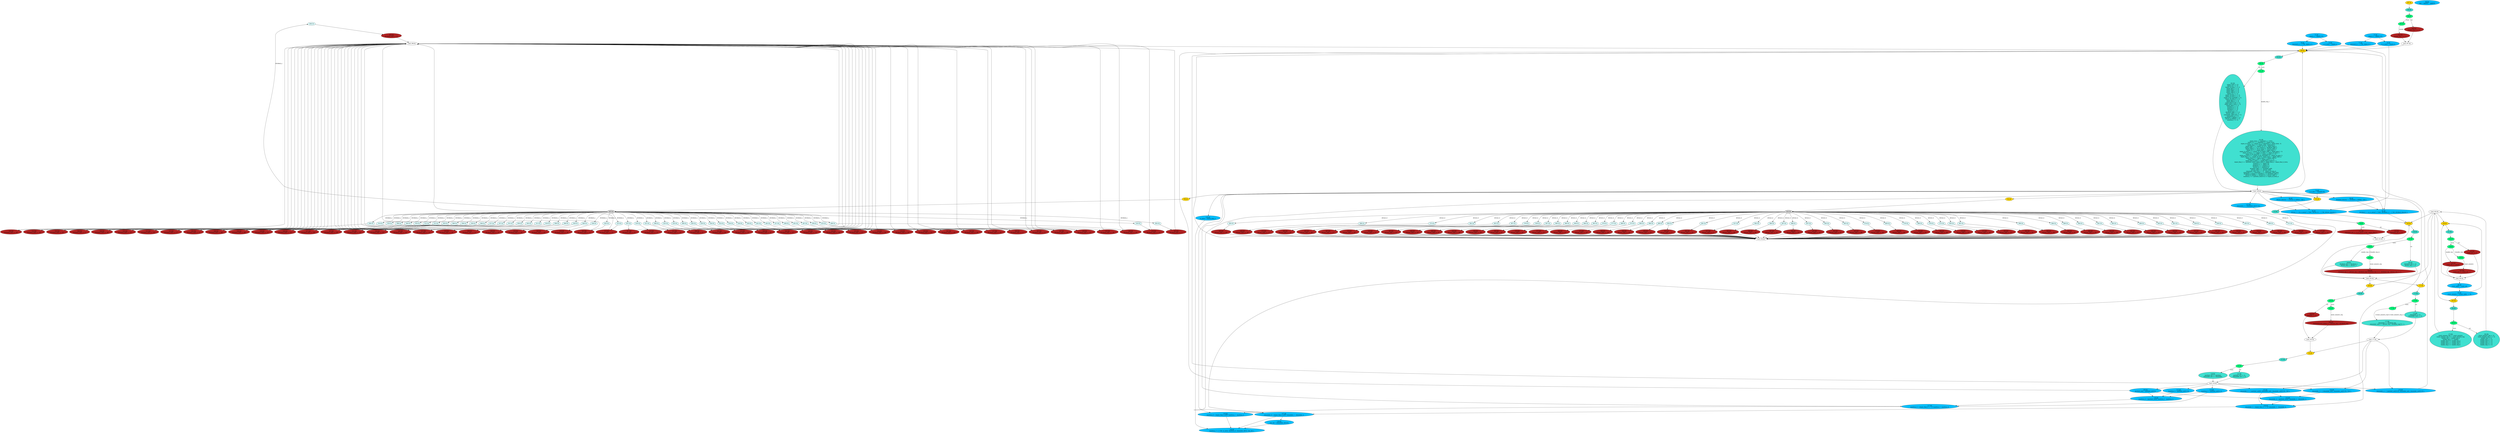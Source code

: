 strict digraph "compose( ,  )" {
	node [label="\N"];
	"304:CA"	 [ast="<pyverilog.vparser.ast.Case object at 0x7f282a843e90>",
		fillcolor=lightcyan,
		label="304:CA",
		statements="[]",
		style=filled,
		typ=Case];
	"304:NS"	 [ast="<pyverilog.vparser.ast.NonblockingSubstitution object at 0x7f282a843f90>",
		fillcolor=firebrick,
		label="304:NS
dividend_shift <= 6;",
		statements="[<pyverilog.vparser.ast.NonblockingSubstitution object at 0x7f282a843f90>]",
		style=filled,
		typ=NonblockingSubstitution];
	"304:CA" -> "304:NS"	 [cond="[]",
		lineno=None];
	"364:CA"	 [ast="<pyverilog.vparser.ast.Case object at 0x7f282a87be10>",
		fillcolor=lightcyan,
		label="364:CA",
		statements="[]",
		style=filled,
		typ=Case];
	"364:NS"	 [ast="<pyverilog.vparser.ast.NonblockingSubstitution object at 0x7f282a87bf10>",
		fillcolor=firebrick,
		label="364:NS
divisor_shift <= 8;",
		statements="[<pyverilog.vparser.ast.NonblockingSubstitution object at 0x7f282a87bf10>]",
		style=filled,
		typ=NonblockingSubstitution];
	"364:CA" -> "364:NS"	 [cond="[]",
		lineno=None];
	"389:CA"	 [ast="<pyverilog.vparser.ast.Case object at 0x7f282a359750>",
		fillcolor=lightcyan,
		label="389:CA",
		statements="[]",
		style=filled,
		typ=Case];
	"389:NS"	 [ast="<pyverilog.vparser.ast.NonblockingSubstitution object at 0x7f282a359850>",
		fillcolor=firebrick,
		label="389:NS
divisor_shift <= 33;",
		statements="[<pyverilog.vparser.ast.NonblockingSubstitution object at 0x7f282a359850>]",
		style=filled,
		typ=NonblockingSubstitution];
	"389:CA" -> "389:NS"	 [cond="[]",
		lineno=None];
	"305:CA"	 [ast="<pyverilog.vparser.ast.Case object at 0x7f282a864110>",
		fillcolor=lightcyan,
		label="305:CA",
		statements="[]",
		style=filled,
		typ=Case];
	"305:NS"	 [ast="<pyverilog.vparser.ast.NonblockingSubstitution object at 0x7f282a864210>",
		fillcolor=firebrick,
		label="305:NS
dividend_shift <= 7;",
		statements="[<pyverilog.vparser.ast.NonblockingSubstitution object at 0x7f282a864210>]",
		style=filled,
		typ=NonblockingSubstitution];
	"305:CA" -> "305:NS"	 [cond="[]",
		lineno=None];
	"337:CA"	 [ast="<pyverilog.vparser.ast.Case object at 0x7f282a845a10>",
		fillcolor=lightcyan,
		label="337:CA",
		statements="[]",
		style=filled,
		typ=Case];
	"337:NS"	 [ast="<pyverilog.vparser.ast.NonblockingSubstitution object at 0x7f282a845b10>",
		fillcolor=firebrick,
		label="337:NS
dividend_shift <= 39;",
		statements="[<pyverilog.vparser.ast.NonblockingSubstitution object at 0x7f282a845b10>]",
		style=filled,
		typ=NonblockingSubstitution];
	"337:CA" -> "337:NS"	 [cond="[]",
		lineno=None];
	"403:NS"	 [ast="<pyverilog.vparser.ast.NonblockingSubstitution object at 0x7f282a358850>",
		fillcolor=firebrick,
		label="403:NS
divisor_shift <= 47;",
		statements="[<pyverilog.vparser.ast.NonblockingSubstitution object at 0x7f282a358850>]",
		style=filled,
		typ=NonblockingSubstitution];
	"Leaf_354:AL"	 [def_var="['divisor_shift']",
		label="Leaf_354:AL"];
	"403:NS" -> "Leaf_354:AL"	 [cond="[]",
		lineno=None];
	"265:BL"	 [ast="<pyverilog.vparser.ast.Block object at 0x7f282a85e850>",
		fillcolor=turquoise,
		label="265:BL
count_nonzero_reg <= 0;
count_nonzero_reg_2 <= 0;
enable_reg <= 0;
enable_reg_a <= 0;
enable_reg_b <= 0;
enable_reg_c <= \
0;
enable_reg_d <= 0;
enable_reg_e <= 0;",
		statements="[<pyverilog.vparser.ast.NonblockingSubstitution object at 0x7f282aafbf50>, <pyverilog.vparser.ast.NonblockingSubstitution object \
at 0x7f282a85e150>, <pyverilog.vparser.ast.NonblockingSubstitution object at 0x7f282a85e290>, <pyverilog.vparser.ast.NonblockingSubstitution \
object at 0x7f282a85e410>, <pyverilog.vparser.ast.NonblockingSubstitution object at 0x7f282a85e590>, <pyverilog.vparser.ast.NonblockingSubstitution \
object at 0x7f282a85e710>, <pyverilog.vparser.ast.NonblockingSubstitution object at 0x7f282a85e890>, <pyverilog.vparser.ast.NonblockingSubstitution \
object at 0x7f282a85ea10>]",
		style=filled,
		typ=Block];
	"Leaf_263:AL"	 [def_var="['enable_reg', 'count_nonzero_reg', 'count_nonzero_reg_2', 'enable_reg_c', 'enable_reg_b', 'enable_reg_a', 'enable_reg_e', 'enable_\
reg_d']",
		label="Leaf_263:AL"];
	"265:BL" -> "Leaf_263:AL"	 [cond="[]",
		lineno=None];
	"185:IF"	 [ast="<pyverilog.vparser.ast.IfStatement object at 0x7f282a8004d0>",
		fillcolor=springgreen,
		label="185:IF",
		statements="[]",
		style=filled,
		typ=IfStatement];
	"189:IF"	 [ast="<pyverilog.vparser.ast.IfStatement object at 0x7f282a800950>",
		fillcolor=springgreen,
		label="189:IF",
		statements="[]",
		style=filled,
		typ=IfStatement];
	"185:IF" -> "189:IF"	 [cond="['rst']",
		label="!(rst)",
		lineno=185];
	"185:BL"	 [ast="<pyverilog.vparser.ast.Block object at 0x7f282a800310>",
		fillcolor=turquoise,
		label="185:BL
dividend_reg <= 0;
divisor_reg <= 0;",
		statements="[<pyverilog.vparser.ast.NonblockingSubstitution object at 0x7f282a8002d0>, <pyverilog.vparser.ast.NonblockingSubstitution object \
at 0x7f282a800450>]",
		style=filled,
		typ=Block];
	"185:IF" -> "185:BL"	 [cond="['rst']",
		label=rst,
		lineno=185];
	"316:CA"	 [ast="<pyverilog.vparser.ast.Case object at 0x7f282a881a10>",
		fillcolor=lightcyan,
		label="316:CA",
		statements="[]",
		style=filled,
		typ=Case];
	"316:NS"	 [ast="<pyverilog.vparser.ast.NonblockingSubstitution object at 0x7f282a881b10>",
		fillcolor=firebrick,
		label="316:NS
dividend_shift <= 18;",
		statements="[<pyverilog.vparser.ast.NonblockingSubstitution object at 0x7f282a881b10>]",
		style=filled,
		typ=NonblockingSubstitution];
	"316:CA" -> "316:NS"	 [cond="[]",
		lineno=None];
	"331:NS"	 [ast="<pyverilog.vparser.ast.NonblockingSubstitution object at 0x7f282a851d50>",
		fillcolor=firebrick,
		label="331:NS
dividend_shift <= 33;",
		statements="[<pyverilog.vparser.ast.NonblockingSubstitution object at 0x7f282a851d50>]",
		style=filled,
		typ=NonblockingSubstitution];
	"Leaf_296:AL"	 [def_var="['dividend_shift']",
		label="Leaf_296:AL"];
	"331:NS" -> "Leaf_296:AL"	 [cond="[]",
		lineno=None];
	"231:IF"	 [ast="<pyverilog.vparser.ast.IfStatement object at 0x7f282aae8a50>",
		fillcolor=springgreen,
		label="231:IF",
		statements="[]",
		style=filled,
		typ=IfStatement];
	"231:BL"	 [ast="<pyverilog.vparser.ast.Block object at 0x7f282aafb910>",
		fillcolor=turquoise,
		label="231:BL
expon_term <= exponent_a + 1023;
expon_uf_1 <= exponent_b > expon_term;
expon_uf_term_1 <= (expon_uf_1)? exponent_b - expon_\
term : 0;
expon_final_1 <= expon_term - exponent_b;
expon_final_2 <= (expon_uf_1)? 0 : expon_final_1;
expon_shift_a <= (a_is_norm)? \
0 : dividend_shift_2;
expon_shift_b <= (b_is_norm)? 0 : divisor_shift_2;
expon_uf_2 <= expon_shift_a > expon_final_2;
expon_uf_term_\
2 <= (expon_uf_2)? expon_shift_a - expon_final_2 : 0;
expon_uf_term_3 <= expon_uf_term_2 + expon_uf_term_1;
expon_uf_gt_maxshift <= \
expon_uf_term_3 > 51;
expon_uf_term_4 <= (expon_uf_gt_maxshift)? 52 : expon_uf_term_3;
expon_final_3 <= (expon_uf_2)? 0 : expon_\
final_2 - expon_shift_a;
expon_final_4 <= expon_final_3 + expon_shift_b;
expon_final_4_et0 <= expon_final_4 == 0;
expon_final_4_\
term <= (expon_final_4_et0)? 0 : 1;
expon_final_5 <= (quotient_msb)? expon_final_4 : expon_final_4 - expon_final_4_term;
mantissa_\
a <= opa[51:0];
mantissa_b <= opb[51:0];
dividend_a <= mantissa_a;
divisor_b <= mantissa_b;
dividend_shift_2 <= dividend_shift;
\
divisor_shift_2 <= divisor_shift;
remainder_shift_term <= 52 - expon_uf_term_4;
remainder_b <= remainder_a << remainder_shift_term;
\
dividend_a_shifted <= dividend_a << dividend_shift_2;
divisor_b_shifted <= divisor_b << divisor_shift_2;
mantissa_1 <= quotient_\
out[53:2] >> expon_uf_term_4;",
		statements="[<pyverilog.vparser.ast.NonblockingSubstitution object at 0x7f282aae8c50>, <pyverilog.vparser.ast.NonblockingSubstitution object \
at 0x7f282aae8e10>, <pyverilog.vparser.ast.NonblockingSubstitution object at 0x7f282aaf4150>, <pyverilog.vparser.ast.NonblockingSubstitution \
object at 0x7f282aaf4310>, <pyverilog.vparser.ast.NonblockingSubstitution object at 0x7f282aaf44d0>, <pyverilog.vparser.ast.NonblockingSubstitution \
object at 0x7f282aaf4750>, <pyverilog.vparser.ast.NonblockingSubstitution object at 0x7f282aaf49d0>, <pyverilog.vparser.ast.NonblockingSubstitution \
object at 0x7f282aaf4cd0>, <pyverilog.vparser.ast.NonblockingSubstitution object at 0x7f282aaf4f10>, <pyverilog.vparser.ast.NonblockingSubstitution \
object at 0x7f282aaf02d0>, <pyverilog.vparser.ast.NonblockingSubstitution object at 0x7f282aaf0510>, <pyverilog.vparser.ast.NonblockingSubstitution \
object at 0x7f282aaf0710>, <pyverilog.vparser.ast.NonblockingSubstitution object at 0x7f282aaf0990>, <pyverilog.vparser.ast.NonblockingSubstitution \
object at 0x7f282aaf0d90>, <pyverilog.vparser.ast.NonblockingSubstitution object at 0x7f282aaf0fd0>, <pyverilog.vparser.ast.NonblockingSubstitution \
object at 0x7f282aafa210>, <pyverilog.vparser.ast.NonblockingSubstitution object at 0x7f282aafa4d0>, <pyverilog.vparser.ast.NonblockingSubstitution \
object at 0x7f282aafa810>, <pyverilog.vparser.ast.NonblockingSubstitution object at 0x7f282aafaa10>, <pyverilog.vparser.ast.NonblockingSubstitution \
object at 0x7f282aafab90>, <pyverilog.vparser.ast.NonblockingSubstitution object at 0x7f282aafacd0>, <pyverilog.vparser.ast.NonblockingSubstitution \
object at 0x7f282aafae90>, <pyverilog.vparser.ast.NonblockingSubstitution object at 0x7f282aafb090>, <pyverilog.vparser.ast.NonblockingSubstitution \
object at 0x7f282aafb2d0>, <pyverilog.vparser.ast.NonblockingSubstitution object at 0x7f282aafb4d0>, <pyverilog.vparser.ast.NonblockingSubstitution \
object at 0x7f282aafb710>, <pyverilog.vparser.ast.NonblockingSubstitution object at 0x7f282aafb950>, <pyverilog.vparser.ast.NonblockingSubstitution \
object at 0x7f282aafbc50>]",
		style=filled,
		typ=Block];
	"231:IF" -> "231:BL"	 [cond="['enable_reg_2']",
		label=enable_reg_2,
		lineno=231];
	"327:NS"	 [ast="<pyverilog.vparser.ast.NonblockingSubstitution object at 0x7f282a851450>",
		fillcolor=firebrick,
		label="327:NS
dividend_shift <= 29;",
		statements="[<pyverilog.vparser.ast.NonblockingSubstitution object at 0x7f282a851450>]",
		style=filled,
		typ=NonblockingSubstitution];
	"327:NS" -> "Leaf_296:AL"	 [cond="[]",
		lineno=None];
	"308:NS"	 [ast="<pyverilog.vparser.ast.NonblockingSubstitution object at 0x7f282a8648d0>",
		fillcolor=firebrick,
		label="308:NS
dividend_shift <= 10;",
		statements="[<pyverilog.vparser.ast.NonblockingSubstitution object at 0x7f282a8648d0>]",
		style=filled,
		typ=NonblockingSubstitution];
	"308:NS" -> "Leaf_296:AL"	 [cond="[]",
		lineno=None];
	"201:BL"	 [ast="<pyverilog.vparser.ast.Block object at 0x7f282aae8750>",
		fillcolor=turquoise,
		label="201:BL
expon_term <= 0;
expon_uf_1 <= 0;
expon_uf_term_1 <= 0;
expon_final_1 <= 0;
expon_final_2 <= 0;
expon_shift_a <= 0;
expon_\
shift_b <= 0;
expon_uf_2 <= 0;
expon_uf_term_2 <= 0;
expon_uf_term_3 <= 0;
expon_uf_gt_maxshift <= 0;
expon_uf_term_4 <= 0;
expon_\
final_3 <= 0;
expon_final_4 <= 0;
expon_final_4_et0 <= 0;
expon_final_4_term <= 0;
expon_final_5 <= 0;
mantissa_a <= 0;
mantissa_\
b <= 0;
dividend_a <= 0;
divisor_b <= 0;
dividend_shift_2 <= 0;
divisor_shift_2 <= 0;
remainder_shift_term <= 0;
remainder_b <= \
0;
dividend_a_shifted <= 0;
divisor_b_shifted <= 0;
mantissa_1 <= 0;",
		statements="[<pyverilog.vparser.ast.NonblockingSubstitution object at 0x7f282aae2190>, <pyverilog.vparser.ast.NonblockingSubstitution object \
at 0x7f282aae2310>, <pyverilog.vparser.ast.NonblockingSubstitution object at 0x7f282aae2490>, <pyverilog.vparser.ast.NonblockingSubstitution \
object at 0x7f282aae2610>, <pyverilog.vparser.ast.NonblockingSubstitution object at 0x7f282aae2790>, <pyverilog.vparser.ast.NonblockingSubstitution \
object at 0x7f282aae2910>, <pyverilog.vparser.ast.NonblockingSubstitution object at 0x7f282aae2a90>, <pyverilog.vparser.ast.NonblockingSubstitution \
object at 0x7f282aae2bd0>, <pyverilog.vparser.ast.NonblockingSubstitution object at 0x7f282aae2d50>, <pyverilog.vparser.ast.NonblockingSubstitution \
object at 0x7f282aae2ed0>, <pyverilog.vparser.ast.NonblockingSubstitution object at 0x7f282aaf9090>, <pyverilog.vparser.ast.NonblockingSubstitution \
object at 0x7f282aaf9210>, <pyverilog.vparser.ast.NonblockingSubstitution object at 0x7f282aaf9390>, <pyverilog.vparser.ast.NonblockingSubstitution \
object at 0x7f282aaf9510>, <pyverilog.vparser.ast.NonblockingSubstitution object at 0x7f282aaf9690>, <pyverilog.vparser.ast.NonblockingSubstitution \
object at 0x7f282aaf9810>, <pyverilog.vparser.ast.NonblockingSubstitution object at 0x7f282aaf9990>, <pyverilog.vparser.ast.NonblockingSubstitution \
object at 0x7f282aaf9ad0>, <pyverilog.vparser.ast.NonblockingSubstitution object at 0x7f282aaf9c10>, <pyverilog.vparser.ast.NonblockingSubstitution \
object at 0x7f282aaf9d50>, <pyverilog.vparser.ast.NonblockingSubstitution object at 0x7f282aaf9e90>, <pyverilog.vparser.ast.NonblockingSubstitution \
object at 0x7f282aae8050>, <pyverilog.vparser.ast.NonblockingSubstitution object at 0x7f282aae81d0>, <pyverilog.vparser.ast.NonblockingSubstitution \
object at 0x7f282aae8350>, <pyverilog.vparser.ast.NonblockingSubstitution object at 0x7f282aae8490>, <pyverilog.vparser.ast.NonblockingSubstitution \
object at 0x7f282aae8610>, <pyverilog.vparser.ast.NonblockingSubstitution object at 0x7f282aae8790>, <pyverilog.vparser.ast.NonblockingSubstitution \
object at 0x7f282aae88d0>]",
		style=filled,
		typ=Block];
	"Leaf_199:AL"	 [def_var="['expon_final_4_et0', 'dividend_a_shifted', 'expon_uf_2', 'expon_uf_1', 'expon_final_3', 'expon_final_2', 'expon_final_1', 'expon_\
final_5', 'expon_final_4', 'dividend_a', 'mantissa_1', 'dividend_shift_2', 'divisor_b_shifted', 'mantissa_b', 'divisor_b', 'expon_\
uf_term_1', 'remainder_b', 'expon_uf_gt_maxshift', 'expon_shift_b', 'expon_shift_a', 'expon_final_4_term', 'remainder_shift_term', '\
expon_term', 'expon_uf_term_4', 'expon_uf_term_3', 'expon_uf_term_2', 'mantissa_a', 'divisor_shift_2']",
		label="Leaf_199:AL"];
	"201:BL" -> "Leaf_199:AL"	 [cond="[]",
		lineno=None];
	"322:NS"	 [ast="<pyverilog.vparser.ast.NonblockingSubstitution object at 0x7f282a8808d0>",
		fillcolor=firebrick,
		label="322:NS
dividend_shift <= 24;",
		statements="[<pyverilog.vparser.ast.NonblockingSubstitution object at 0x7f282a8808d0>]",
		style=filled,
		typ=NonblockingSubstitution];
	"322:NS" -> "Leaf_296:AL"	 [cond="[]",
		lineno=None];
	"325:NS"	 [ast="<pyverilog.vparser.ast.NonblockingSubstitution object at 0x7f282a880f90>",
		fillcolor=firebrick,
		label="325:NS
dividend_shift <= 27;",
		statements="[<pyverilog.vparser.ast.NonblockingSubstitution object at 0x7f282a880f90>]",
		style=filled,
		typ=NonblockingSubstitution];
	"325:NS" -> "Leaf_296:AL"	 [cond="[]",
		lineno=None];
	"Leaf_171:AL"	 [def_var="['remainder_msb', 'remainder']",
		label="Leaf_171:AL"];
	"150:AL"	 [ast="<pyverilog.vparser.ast.Always object at 0x7f282a7d4410>",
		clk_sens=True,
		fillcolor=gold,
		label="150:AL",
		sens="['clk']",
		statements="[]",
		style=filled,
		typ=Always,
		use_var="['rst', 'remainder', 'quotient']"];
	"Leaf_171:AL" -> "150:AL";
	"119:AS"	 [ast="<pyverilog.vparser.ast.Assign object at 0x7f282ac16ed0>",
		def_var="['remainder_a']",
		fillcolor=deepskyblue,
		label="119:AS
remainder_a = { quotient_out[53:0], remainder_msb, remainder_out[52:0] };",
		statements="[]",
		style=filled,
		typ=Assign,
		use_var="['quotient_out', 'remainder_msb', 'remainder_out']"];
	"Leaf_171:AL" -> "119:AS";
	"124:AS"	 [ast="<pyverilog.vparser.ast.Assign object at 0x7f282a7dffd0>",
		def_var="['remainder_3']",
		fillcolor=deepskyblue,
		label="124:AS
remainder_3 = { remainder_msb, remainder_out[52:0], 2'b0 };",
		statements="[]",
		style=filled,
		typ=Assign,
		use_var="['remainder_msb', 'remainder_out']"];
	"Leaf_171:AL" -> "124:AS";
	"123:AS"	 [ast="<pyverilog.vparser.ast.Assign object at 0x7f282a7dfb50>",
		def_var="['remainder_2']",
		fillcolor=deepskyblue,
		label="123:AS
remainder_2 = { quotient_out[0], remainder_msb, remainder_out[52:0], 1'b0 };",
		statements="[]",
		style=filled,
		typ=Assign,
		use_var="['quotient_out', 'remainder_msb', 'remainder_out']"];
	"Leaf_171:AL" -> "123:AS";
	"377:NS"	 [ast="<pyverilog.vparser.ast.NonblockingSubstitution object at 0x7f282a85dcd0>",
		fillcolor=firebrick,
		label="377:NS
divisor_shift <= 21;",
		statements="[<pyverilog.vparser.ast.NonblockingSubstitution object at 0x7f282a85dcd0>]",
		style=filled,
		typ=NonblockingSubstitution];
	"377:NS" -> "Leaf_354:AL"	 [cond="[]",
		lineno=None];
	"346:CA"	 [ast="<pyverilog.vparser.ast.Case object at 0x7f282a86de90>",
		fillcolor=lightcyan,
		label="346:CA",
		statements="[]",
		style=filled,
		typ=Case];
	"346:NS"	 [ast="<pyverilog.vparser.ast.NonblockingSubstitution object at 0x7f282a86df90>",
		fillcolor=firebrick,
		label="346:NS
dividend_shift <= 48;",
		statements="[<pyverilog.vparser.ast.NonblockingSubstitution object at 0x7f282a86df90>]",
		style=filled,
		typ=NonblockingSubstitution];
	"346:CA" -> "346:NS"	 [cond="[]",
		lineno=None];
	"394:CA"	 [ast="<pyverilog.vparser.ast.Case object at 0x7f282a3572d0>",
		fillcolor=lightcyan,
		label="394:CA",
		statements="[]",
		style=filled,
		typ=Case];
	"394:NS"	 [ast="<pyverilog.vparser.ast.NonblockingSubstitution object at 0x7f282a3573d0>",
		fillcolor=firebrick,
		label="394:NS
divisor_shift <= 38;",
		statements="[<pyverilog.vparser.ast.NonblockingSubstitution object at 0x7f282a3573d0>]",
		style=filled,
		typ=NonblockingSubstitution];
	"394:CA" -> "394:NS"	 [cond="[]",
		lineno=None];
	"401:NS"	 [ast="<pyverilog.vparser.ast.NonblockingSubstitution object at 0x7f282a3583d0>",
		fillcolor=firebrick,
		label="401:NS
divisor_shift <= 45;",
		statements="[<pyverilog.vparser.ast.NonblockingSubstitution object at 0x7f282a3583d0>]",
		style=filled,
		typ=NonblockingSubstitution];
	"401:NS" -> "Leaf_354:AL"	 [cond="[]",
		lineno=None];
	"287:AL"	 [ast="<pyverilog.vparser.ast.Always object at 0x7f282a86a990>",
		clk_sens=True,
		fillcolor=gold,
		label="287:AL",
		sens="['clk']",
		statements="[]",
		style=filled,
		typ=Always,
		use_var="['rst', 'enable']"];
	"288:BL"	 [ast="<pyverilog.vparser.ast.Block object at 0x7f282a86a9d0>",
		fillcolor=turquoise,
		label="288:BL",
		statements="[]",
		style=filled,
		typ=Block];
	"287:AL" -> "288:BL"	 [cond="[]",
		lineno=None];
	"166:NS"	 [ast="<pyverilog.vparser.ast.NonblockingSubstitution object at 0x7f282a7d4f10>",
		fillcolor=firebrick,
		label="166:NS
quotient <= 0;",
		statements="[<pyverilog.vparser.ast.NonblockingSubstitution object at 0x7f282a7d4f10>]",
		style=filled,
		typ=NonblockingSubstitution];
	"Leaf_163:AL"	 [def_var="['quotient']",
		label="Leaf_163:AL"];
	"166:NS" -> "Leaf_163:AL"	 [cond="[]",
		lineno=None];
	"406:NS"	 [ast="<pyverilog.vparser.ast.NonblockingSubstitution object at 0x7f282a358f10>",
		fillcolor=firebrick,
		label="406:NS
divisor_shift <= 50;",
		statements="[<pyverilog.vparser.ast.NonblockingSubstitution object at 0x7f282a358f10>]",
		style=filled,
		typ=NonblockingSubstitution];
	"406:NS" -> "Leaf_354:AL"	 [cond="[]",
		lineno=None];
	"343:CA"	 [ast="<pyverilog.vparser.ast.Case object at 0x7f282a86d7d0>",
		fillcolor=lightcyan,
		label="343:CA",
		statements="[]",
		style=filled,
		typ=Case];
	"343:NS"	 [ast="<pyverilog.vparser.ast.NonblockingSubstitution object at 0x7f282a86d8d0>",
		fillcolor=firebrick,
		label="343:NS
dividend_shift <= 45;",
		statements="[<pyverilog.vparser.ast.NonblockingSubstitution object at 0x7f282a86d8d0>]",
		style=filled,
		typ=NonblockingSubstitution];
	"343:CA" -> "343:NS"	 [cond="[]",
		lineno=None];
	"309:CA"	 [ast="<pyverilog.vparser.ast.Case object at 0x7f282a864a10>",
		fillcolor=lightcyan,
		label="309:CA",
		statements="[]",
		style=filled,
		typ=Case];
	"309:NS"	 [ast="<pyverilog.vparser.ast.NonblockingSubstitution object at 0x7f282a864b10>",
		fillcolor=firebrick,
		label="309:NS
dividend_shift <= 11;",
		statements="[<pyverilog.vparser.ast.NonblockingSubstitution object at 0x7f282a864b10>]",
		style=filled,
		typ=NonblockingSubstitution];
	"309:CA" -> "309:NS"	 [cond="[]",
		lineno=None];
	"Leaf_140:AL"	 [def_var="['count_out']",
		label="Leaf_140:AL"];
	"140:AL"	 [ast="<pyverilog.vparser.ast.Always object at 0x7f282a7d7c90>",
		clk_sens=True,
		fillcolor=gold,
		label="140:AL",
		sens="['clk']",
		statements="[]",
		style=filled,
		typ=Always,
		use_var="['rst', 'count_nonzero', 'enable_reg', 'count_out']"];
	"Leaf_140:AL" -> "140:AL";
	"86:AS"	 [ast="<pyverilog.vparser.ast.Assign object at 0x7f282ac0bc10>",
		def_var="['count_index']",
		fillcolor=deepskyblue,
		label="86:AS
count_index = count_out;",
		statements="[]",
		style=filled,
		typ=Assign,
		use_var="['count_out']"];
	"Leaf_140:AL" -> "86:AS";
	"326:NS"	 [ast="<pyverilog.vparser.ast.NonblockingSubstitution object at 0x7f282a851210>",
		fillcolor=firebrick,
		label="326:NS
dividend_shift <= 28;",
		statements="[<pyverilog.vparser.ast.NonblockingSubstitution object at 0x7f282a851210>]",
		style=filled,
		typ=NonblockingSubstitution];
	"326:NS" -> "Leaf_296:AL"	 [cond="[]",
		lineno=None];
	"361:CA"	 [ast="<pyverilog.vparser.ast.Case object at 0x7f282a87b750>",
		fillcolor=lightcyan,
		label="361:CA",
		statements="[]",
		style=filled,
		typ=Case];
	"361:NS"	 [ast="<pyverilog.vparser.ast.NonblockingSubstitution object at 0x7f282a87b850>",
		fillcolor=firebrick,
		label="361:NS
divisor_shift <= 5;",
		statements="[<pyverilog.vparser.ast.NonblockingSubstitution object at 0x7f282a87b850>]",
		style=filled,
		typ=NonblockingSubstitution];
	"361:CA" -> "361:NS"	 [cond="[]",
		lineno=None];
	"Leaf_163:AL" -> "150:AL";
	"375:NS"	 [ast="<pyverilog.vparser.ast.NonblockingSubstitution object at 0x7f282a85d850>",
		fillcolor=firebrick,
		label="375:NS
divisor_shift <= 19;",
		statements="[<pyverilog.vparser.ast.NonblockingSubstitution object at 0x7f282a85d850>]",
		style=filled,
		typ=NonblockingSubstitution];
	"375:NS" -> "Leaf_354:AL"	 [cond="[]",
		lineno=None];
	"183:AL"	 [ast="<pyverilog.vparser.ast.Always object at 0x7f282a800090>",
		clk_sens=True,
		fillcolor=gold,
		label="183:AL",
		sens="['clk']",
		statements="[]",
		style=filled,
		typ=Always,
		use_var="['count_nonzero_reg', 'divisor_reg', 'divisor_1', 'enable_reg_e', 'rst', 'dividend_reg', 'dividend_1']"];
	"184:BL"	 [ast="<pyverilog.vparser.ast.Block object at 0x7f282a800110>",
		fillcolor=turquoise,
		label="184:BL",
		statements="[]",
		style=filled,
		typ=Block];
	"183:AL" -> "184:BL"	 [cond="[]",
		lineno=None];
	"168:NS"	 [ast="<pyverilog.vparser.ast.NonblockingSubstitution object at 0x7f282a7fa390>",
		fillcolor=firebrick,
		label="168:NS
quotient[count_index] <= !(divisor_reg > dividend_reg);",
		statements="[<pyverilog.vparser.ast.NonblockingSubstitution object at 0x7f282a7fa390>]",
		style=filled,
		typ=NonblockingSubstitution];
	"168:NS" -> "Leaf_163:AL"	 [cond="[]",
		lineno=None];
	"383:CA"	 [ast="<pyverilog.vparser.ast.Case object at 0x7f282a35d990>",
		fillcolor=lightcyan,
		label="383:CA",
		statements="[]",
		style=filled,
		typ=Case];
	"383:NS"	 [ast="<pyverilog.vparser.ast.NonblockingSubstitution object at 0x7f282a35da90>",
		fillcolor=firebrick,
		label="383:NS
divisor_shift <= 27;",
		statements="[<pyverilog.vparser.ast.NonblockingSubstitution object at 0x7f282a35da90>]",
		style=filled,
		typ=NonblockingSubstitution];
	"383:CA" -> "383:NS"	 [cond="[]",
		lineno=None];
	"265:IF"	 [ast="<pyverilog.vparser.ast.IfStatement object at 0x7f282a85ea90>",
		fillcolor=springgreen,
		label="265:IF",
		statements="[]",
		style=filled,
		typ=IfStatement];
	"265:IF" -> "265:BL"	 [cond="['rst']",
		label=rst,
		lineno=265];
	"275:BL"	 [ast="<pyverilog.vparser.ast.Block object at 0x7f282a86a650>",
		fillcolor=turquoise,
		label="275:BL
count_nonzero_reg <= count_nonzero;
count_nonzero_reg_2 <= count_nonzero_reg;
enable_reg <= enable_reg_e;
enable_reg_a <= \
enable;
enable_reg_b <= enable_reg_a;
enable_reg_c <= enable_reg_b;
enable_reg_d <= enable_reg_c;
enable_reg_e <= enable_reg_d;",
		statements="[<pyverilog.vparser.ast.NonblockingSubstitution object at 0x7f282a85ec50>, <pyverilog.vparser.ast.NonblockingSubstitution object \
at 0x7f282a85ee10>, <pyverilog.vparser.ast.NonblockingSubstitution object at 0x7f282a85ef90>, <pyverilog.vparser.ast.NonblockingSubstitution \
object at 0x7f282a86a150>, <pyverilog.vparser.ast.NonblockingSubstitution object at 0x7f282a86a310>, <pyverilog.vparser.ast.NonblockingSubstitution \
object at 0x7f282a86a4d0>, <pyverilog.vparser.ast.NonblockingSubstitution object at 0x7f282a86a690>, <pyverilog.vparser.ast.NonblockingSubstitution \
object at 0x7f282a86a850>]",
		style=filled,
		typ=Block];
	"265:IF" -> "275:BL"	 [cond="['rst']",
		label="!(rst)",
		lineno=265];
	"366:CA"	 [ast="<pyverilog.vparser.ast.Case object at 0x7f282a8492d0>",
		fillcolor=lightcyan,
		label="366:CA",
		statements="[]",
		style=filled,
		typ=Case];
	"366:NS"	 [ast="<pyverilog.vparser.ast.NonblockingSubstitution object at 0x7f282a8493d0>",
		fillcolor=firebrick,
		label="366:NS
divisor_shift <= 10;",
		statements="[<pyverilog.vparser.ast.NonblockingSubstitution object at 0x7f282a8493d0>]",
		style=filled,
		typ=NonblockingSubstitution];
	"366:CA" -> "366:NS"	 [cond="[]",
		lineno=None];
	"391:NS"	 [ast="<pyverilog.vparser.ast.NonblockingSubstitution object at 0x7f282a359cd0>",
		fillcolor=firebrick,
		label="391:NS
divisor_shift <= 35;",
		statements="[<pyverilog.vparser.ast.NonblockingSubstitution object at 0x7f282a359cd0>]",
		style=filled,
		typ=NonblockingSubstitution];
	"391:NS" -> "Leaf_354:AL"	 [cond="[]",
		lineno=None];
	"392:NS"	 [ast="<pyverilog.vparser.ast.NonblockingSubstitution object at 0x7f282a359f10>",
		fillcolor=firebrick,
		label="392:NS
divisor_shift <= 36;",
		statements="[<pyverilog.vparser.ast.NonblockingSubstitution object at 0x7f282a359f10>]",
		style=filled,
		typ=NonblockingSubstitution];
	"392:NS" -> "Leaf_354:AL"	 [cond="[]",
		lineno=None];
	"231:BL" -> "Leaf_199:AL"	 [cond="[]",
		lineno=None];
	"323:CA"	 [ast="<pyverilog.vparser.ast.Case object at 0x7f282a880a10>",
		fillcolor=lightcyan,
		label="323:CA",
		statements="[]",
		style=filled,
		typ=Case];
	"323:NS"	 [ast="<pyverilog.vparser.ast.NonblockingSubstitution object at 0x7f282a880b10>",
		fillcolor=firebrick,
		label="323:NS
dividend_shift <= 25;",
		statements="[<pyverilog.vparser.ast.NonblockingSubstitution object at 0x7f282a880b10>]",
		style=filled,
		typ=NonblockingSubstitution];
	"323:CA" -> "323:NS"	 [cond="[]",
		lineno=None];
	"335:CA"	 [ast="<pyverilog.vparser.ast.Case object at 0x7f282a845590>",
		fillcolor=lightcyan,
		label="335:CA",
		statements="[]",
		style=filled,
		typ=Case];
	"335:NS"	 [ast="<pyverilog.vparser.ast.NonblockingSubstitution object at 0x7f282a845690>",
		fillcolor=firebrick,
		label="335:NS
dividend_shift <= 37;",
		statements="[<pyverilog.vparser.ast.NonblockingSubstitution object at 0x7f282a845690>]",
		style=filled,
		typ=NonblockingSubstitution];
	"335:CA" -> "335:NS"	 [cond="[]",
		lineno=None];
	"324:NS"	 [ast="<pyverilog.vparser.ast.NonblockingSubstitution object at 0x7f282a880d50>",
		fillcolor=firebrick,
		label="324:NS
dividend_shift <= 26;",
		statements="[<pyverilog.vparser.ast.NonblockingSubstitution object at 0x7f282a880d50>]",
		style=filled,
		typ=NonblockingSubstitution];
	"324:NS" -> "Leaf_296:AL"	 [cond="[]",
		lineno=None];
	"147:NS"	 [ast="<pyverilog.vparser.ast.NonblockingSubstitution object at 0x7f282a7d4450>",
		fillcolor=firebrick,
		label="147:NS
count_out <= count_out - 1;",
		statements="[<pyverilog.vparser.ast.NonblockingSubstitution object at 0x7f282a7d4450>]",
		style=filled,
		typ=NonblockingSubstitution];
	"147:NS" -> "Leaf_140:AL"	 [cond="[]",
		lineno=None];
	"312:CA"	 [ast="<pyverilog.vparser.ast.Case object at 0x7f282a881110>",
		fillcolor=lightcyan,
		label="312:CA",
		statements="[]",
		style=filled,
		typ=Case];
	"312:NS"	 [ast="<pyverilog.vparser.ast.NonblockingSubstitution object at 0x7f282a881210>",
		fillcolor=firebrick,
		label="312:NS
dividend_shift <= 14;",
		statements="[<pyverilog.vparser.ast.NonblockingSubstitution object at 0x7f282a881210>]",
		style=filled,
		typ=NonblockingSubstitution];
	"312:CA" -> "312:NS"	 [cond="[]",
		lineno=None];
	"323:NS" -> "Leaf_296:AL"	 [cond="[]",
		lineno=None];
	"134:IF"	 [ast="<pyverilog.vparser.ast.IfStatement object at 0x7f282a7d7950>",
		fillcolor=springgreen,
		label="134:IF",
		statements="[]",
		style=filled,
		typ=IfStatement];
	"135:NS"	 [ast="<pyverilog.vparser.ast.NonblockingSubstitution object at 0x7f282a7d7890>",
		fillcolor=firebrick,
		label="135:NS
exponent_out <= 0;",
		statements="[<pyverilog.vparser.ast.NonblockingSubstitution object at 0x7f282a7d7890>]",
		style=filled,
		typ=NonblockingSubstitution];
	"134:IF" -> "135:NS"	 [cond="['rst']",
		label=rst,
		lineno=134];
	"137:NS"	 [ast="<pyverilog.vparser.ast.NonblockingSubstitution object at 0x7f282a7d7a90>",
		fillcolor=firebrick,
		label="137:NS
exponent_out <= (a_is_zero)? 12'b0 : expon_final_5;",
		statements="[<pyverilog.vparser.ast.NonblockingSubstitution object at 0x7f282a7d7a90>]",
		style=filled,
		typ=NonblockingSubstitution];
	"134:IF" -> "137:NS"	 [cond="['rst']",
		label="!(rst)",
		lineno=134];
	"403:CA"	 [ast="<pyverilog.vparser.ast.Case object at 0x7f282a358750>",
		fillcolor=lightcyan,
		label="403:CA",
		statements="[]",
		style=filled,
		typ=Case];
	"403:CA" -> "403:NS"	 [cond="[]",
		lineno=None];
	"330:CA"	 [ast="<pyverilog.vparser.ast.Case object at 0x7f282a851a10>",
		fillcolor=lightcyan,
		label="330:CA",
		statements="[]",
		style=filled,
		typ=Case];
	"330:NS"	 [ast="<pyverilog.vparser.ast.NonblockingSubstitution object at 0x7f282a851b10>",
		fillcolor=firebrick,
		label="330:NS
dividend_shift <= 32;",
		statements="[<pyverilog.vparser.ast.NonblockingSubstitution object at 0x7f282a851b10>]",
		style=filled,
		typ=NonblockingSubstitution];
	"330:CA" -> "330:NS"	 [cond="[]",
		lineno=None];
	"114:AS"	 [ast="<pyverilog.vparser.ast.Assign object at 0x7f282ac12ad0>",
		def_var="['mantissa_2']",
		fillcolor=deepskyblue,
		label="114:AS
mantissa_2 = quotient_out[52:1];",
		statements="[]",
		style=filled,
		typ=Assign,
		use_var="['quotient_out']"];
	"116:AS"	 [ast="<pyverilog.vparser.ast.Assign object at 0x7f282ac16210>",
		def_var="['mantissa_4']",
		fillcolor=deepskyblue,
		label="116:AS
mantissa_4 = (quotient_msb)? mantissa_2 : mantissa_3;",
		statements="[]",
		style=filled,
		typ=Assign,
		use_var="['quotient_msb', 'mantissa_2', 'mantissa_3']"];
	"114:AS" -> "116:AS";
	"117:AS"	 [ast="<pyverilog.vparser.ast.Assign object at 0x7f282ac16610>",
		def_var="['mantissa_5']",
		fillcolor=deepskyblue,
		label="117:AS
mantissa_5 = (expon_final_4 == 1)? mantissa_2 : mantissa_4;",
		statements="[]",
		style=filled,
		typ=Assign,
		use_var="['expon_final_4', 'mantissa_2', 'mantissa_4']"];
	"114:AS" -> "117:AS";
	"393:NS"	 [ast="<pyverilog.vparser.ast.NonblockingSubstitution object at 0x7f282a357190>",
		fillcolor=firebrick,
		label="393:NS
divisor_shift <= 37;",
		statements="[<pyverilog.vparser.ast.NonblockingSubstitution object at 0x7f282a357190>]",
		style=filled,
		typ=NonblockingSubstitution];
	"393:NS" -> "Leaf_354:AL"	 [cond="[]",
		lineno=None];
	"394:NS" -> "Leaf_354:AL"	 [cond="[]",
		lineno=None];
	"401:CA"	 [ast="<pyverilog.vparser.ast.Case object at 0x7f282a3582d0>",
		fillcolor=lightcyan,
		label="401:CA",
		statements="[]",
		style=filled,
		typ=Case];
	"401:CA" -> "401:NS"	 [cond="[]",
		lineno=None];
	"109:AS"	 [ast="<pyverilog.vparser.ast.Assign object at 0x7f282ac12210>",
		def_var="['quotient_msb']",
		fillcolor=deepskyblue,
		label="109:AS
quotient_msb = quotient_out[53];",
		statements="[]",
		style=filled,
		typ=Assign,
		use_var="['quotient_out']"];
	"125:AS"	 [ast="<pyverilog.vparser.ast.Assign object at 0x7f282a7d5390>",
		def_var="['remainder_4']",
		fillcolor=deepskyblue,
		label="125:AS
remainder_4 = (quotient_msb)? remainder_2 : remainder_3;",
		statements="[]",
		style=filled,
		typ=Assign,
		use_var="['quotient_msb', 'remainder_2', 'remainder_3']"];
	"109:AS" -> "125:AS";
	"109:AS" -> "116:AS";
	"199:AL"	 [ast="<pyverilog.vparser.ast.Always object at 0x7f282a800a10>",
		clk_sens=True,
		fillcolor=gold,
		label="199:AL",
		sens="['clk']",
		statements="[]",
		style=filled,
		typ=Always,
		use_var="['quotient_msb', 'expon_final_4_et0', 'expon_uf_2', 'expon_uf_1', 'expon_final_3', 'expon_final_2', 'expon_final_1', 'expon_final_\
4', 'dividend_shift_2', 'dividend_shift', 'exponent_b', 'enable_reg_2', 'exponent_a', 'dividend_a', 'b_is_norm', 'divisor_shift_\
2', 'divisor_b', 'a_is_norm', 'mantissa_a', 'expon_uf_term_2', 'remainder_a', 'divisor_shift', 'expon_uf_gt_maxshift', 'expon_shift_\
b', 'expon_shift_a', 'opa', 'opb', 'rst', 'expon_final_4_term', 'quotient_out', 'remainder_shift_term', 'expon_term', 'expon_uf_\
term_4', 'expon_uf_term_3', 'mantissa_b', 'expon_uf_term_1']"];
	"109:AS" -> "199:AL";
	"332:CA"	 [ast="<pyverilog.vparser.ast.Case object at 0x7f282a851e90>",
		fillcolor=lightcyan,
		label="332:CA",
		statements="[]",
		style=filled,
		typ=Case];
	"332:NS"	 [ast="<pyverilog.vparser.ast.NonblockingSubstitution object at 0x7f282a851f90>",
		fillcolor=firebrick,
		label="332:NS
dividend_shift <= 34;",
		statements="[<pyverilog.vparser.ast.NonblockingSubstitution object at 0x7f282a851f90>]",
		style=filled,
		typ=NonblockingSubstitution];
	"332:CA" -> "332:NS"	 [cond="[]",
		lineno=None];
	"299:CA"	 [ast="<pyverilog.vparser.ast.Case object at 0x7f282a843390>",
		fillcolor=lightcyan,
		label="299:CA",
		statements="[]",
		style=filled,
		typ=Case];
	"299:NS"	 [ast="<pyverilog.vparser.ast.NonblockingSubstitution object at 0x7f282a843490>",
		fillcolor=firebrick,
		label="299:NS
dividend_shift <= 1;",
		statements="[<pyverilog.vparser.ast.NonblockingSubstitution object at 0x7f282a843490>]",
		style=filled,
		typ=NonblockingSubstitution];
	"299:CA" -> "299:NS"	 [cond="[]",
		lineno=None];
	"344:CA"	 [ast="<pyverilog.vparser.ast.Case object at 0x7f282a86da10>",
		fillcolor=lightcyan,
		label="344:CA",
		statements="[]",
		style=filled,
		typ=Case];
	"344:NS"	 [ast="<pyverilog.vparser.ast.NonblockingSubstitution object at 0x7f282a86db10>",
		fillcolor=firebrick,
		label="344:NS
dividend_shift <= 46;",
		statements="[<pyverilog.vparser.ast.NonblockingSubstitution object at 0x7f282a86db10>]",
		style=filled,
		typ=NonblockingSubstitution];
	"344:CA" -> "344:NS"	 [cond="[]",
		lineno=None];
	"319:NS"	 [ast="<pyverilog.vparser.ast.NonblockingSubstitution object at 0x7f282a880210>",
		fillcolor=firebrick,
		label="319:NS
dividend_shift <= 21;",
		statements="[<pyverilog.vparser.ast.NonblockingSubstitution object at 0x7f282a880210>]",
		style=filled,
		typ=NonblockingSubstitution];
	"319:NS" -> "Leaf_296:AL"	 [cond="[]",
		lineno=None];
	"172:BL"	 [ast="<pyverilog.vparser.ast.Block object at 0x7f282a7fa510>",
		fillcolor=turquoise,
		label="172:BL",
		statements="[]",
		style=filled,
		typ=Block];
	"173:IF"	 [ast="<pyverilog.vparser.ast.IfStatement object at 0x7f282a7fa8d0>",
		fillcolor=springgreen,
		label="173:IF",
		statements="[]",
		style=filled,
		typ=IfStatement];
	"172:BL" -> "173:IF"	 [cond="[]",
		lineno=None];
	"356:CA"	 [ast="<pyverilog.vparser.ast.Case object at 0x7f282a859bd0>",
		fillcolor=lightcyan,
		label="356:CA",
		statements="[]",
		style=filled,
		typ=Case];
	"356:NS"	 [ast="<pyverilog.vparser.ast.NonblockingSubstitution object at 0x7f282a859cd0>",
		fillcolor=firebrick,
		label="356:NS
divisor_shift <= 0;",
		statements="[<pyverilog.vparser.ast.NonblockingSubstitution object at 0x7f282a859cd0>]",
		style=filled,
		typ=NonblockingSubstitution];
	"356:CA" -> "356:NS"	 [cond="[]",
		lineno=None];
	"305:NS" -> "Leaf_296:AL"	 [cond="[]",
		lineno=None];
	"146:IF"	 [ast="<pyverilog.vparser.ast.IfStatement object at 0x7f282a7d4290>",
		fillcolor=springgreen,
		label="146:IF",
		statements="[]",
		style=filled,
		typ=IfStatement];
	"146:IF" -> "147:NS"	 [cond="['count_nonzero']",
		label=count_nonzero,
		lineno=146];
	"358:CA"	 [ast="<pyverilog.vparser.ast.Case object at 0x7f282a87b090>",
		fillcolor=lightcyan,
		label="358:CA",
		statements="[]",
		style=filled,
		typ=Case];
	"358:NS"	 [ast="<pyverilog.vparser.ast.NonblockingSubstitution object at 0x7f282a87b190>",
		fillcolor=firebrick,
		label="358:NS
divisor_shift <= 2;",
		statements="[<pyverilog.vparser.ast.NonblockingSubstitution object at 0x7f282a87b190>]",
		style=filled,
		typ=NonblockingSubstitution];
	"358:CA" -> "358:NS"	 [cond="[]",
		lineno=None];
	"122:AS"	 [ast="<pyverilog.vparser.ast.Assign object at 0x7f282a7df5d0>",
		def_var="['remainder_1']",
		fillcolor=deepskyblue,
		label="122:AS
remainder_1 = remainder_b[107:52];",
		statements="[]",
		style=filled,
		typ=Assign,
		use_var="['remainder_b']"];
	"127:AS"	 [ast="<pyverilog.vparser.ast.Assign object at 0x7f282a7d5b10>",
		def_var="['remainder_6']",
		fillcolor=deepskyblue,
		label="127:AS
remainder_6 = (expon_final_4_et0)? remainder_1 : remainder_5;",
		statements="[]",
		style=filled,
		typ=Assign,
		use_var="['expon_final_4_et0', 'remainder_1', 'remainder_5']"];
	"122:AS" -> "127:AS";
	"326:CA"	 [ast="<pyverilog.vparser.ast.Case object at 0x7f282a851110>",
		fillcolor=lightcyan,
		label="326:CA",
		statements="[]",
		style=filled,
		typ=Case];
	"326:CA" -> "326:NS"	 [cond="[]",
		lineno=None];
	"299:NS" -> "Leaf_296:AL"	 [cond="[]",
		lineno=None];
	"144:IF"	 [ast="<pyverilog.vparser.ast.IfStatement object at 0x7f282a7d40d0>",
		fillcolor=springgreen,
		label="144:IF",
		statements="[]",
		style=filled,
		typ=IfStatement];
	"144:IF" -> "146:IF"	 [cond="['enable_reg']",
		label="!(enable_reg)",
		lineno=144];
	"145:NS"	 [ast="<pyverilog.vparser.ast.NonblockingSubstitution object at 0x7f282a7d4110>",
		fillcolor=firebrick,
		label="145:NS
count_out <= preset;",
		statements="[<pyverilog.vparser.ast.NonblockingSubstitution object at 0x7f282a7d4110>]",
		style=filled,
		typ=NonblockingSubstitution];
	"144:IF" -> "145:NS"	 [cond="['enable_reg']",
		label=enable_reg,
		lineno=144];
	"392:CA"	 [ast="<pyverilog.vparser.ast.Case object at 0x7f282a359e10>",
		fillcolor=lightcyan,
		label="392:CA",
		statements="[]",
		style=filled,
		typ=Case];
	"392:CA" -> "392:NS"	 [cond="[]",
		lineno=None];
	"329:NS"	 [ast="<pyverilog.vparser.ast.NonblockingSubstitution object at 0x7f282a8518d0>",
		fillcolor=firebrick,
		label="329:NS
dividend_shift <= 31;",
		statements="[<pyverilog.vparser.ast.NonblockingSubstitution object at 0x7f282a8518d0>]",
		style=filled,
		typ=NonblockingSubstitution];
	"329:NS" -> "Leaf_296:AL"	 [cond="[]",
		lineno=None];
	"324:CA"	 [ast="<pyverilog.vparser.ast.Case object at 0x7f282a880c50>",
		fillcolor=lightcyan,
		label="324:CA",
		statements="[]",
		style=filled,
		typ=Case];
	"324:CA" -> "324:NS"	 [cond="[]",
		lineno=None];
	"341:NS"	 [ast="<pyverilog.vparser.ast.NonblockingSubstitution object at 0x7f282a86d450>",
		fillcolor=firebrick,
		label="341:NS
dividend_shift <= 43;",
		statements="[<pyverilog.vparser.ast.NonblockingSubstitution object at 0x7f282a86d450>]",
		style=filled,
		typ=NonblockingSubstitution];
	"341:NS" -> "Leaf_296:AL"	 [cond="[]",
		lineno=None];
	"395:NS"	 [ast="<pyverilog.vparser.ast.NonblockingSubstitution object at 0x7f282a357610>",
		fillcolor=firebrick,
		label="395:NS
divisor_shift <= 39;",
		statements="[<pyverilog.vparser.ast.NonblockingSubstitution object at 0x7f282a357610>]",
		style=filled,
		typ=NonblockingSubstitution];
	"395:NS" -> "Leaf_354:AL"	 [cond="[]",
		lineno=None];
	"344:NS" -> "Leaf_296:AL"	 [cond="[]",
		lineno=None];
	"343:NS" -> "Leaf_296:AL"	 [cond="[]",
		lineno=None];
	"303:NS"	 [ast="<pyverilog.vparser.ast.NonblockingSubstitution object at 0x7f282a843d50>",
		fillcolor=firebrick,
		label="303:NS
dividend_shift <= 5;",
		statements="[<pyverilog.vparser.ast.NonblockingSubstitution object at 0x7f282a843d50>]",
		style=filled,
		typ=NonblockingSubstitution];
	"303:NS" -> "Leaf_296:AL"	 [cond="[]",
		lineno=None];
	"264:BL"	 [ast="<pyverilog.vparser.ast.Block object at 0x7f282aafbd90>",
		fillcolor=turquoise,
		label="264:BL",
		statements="[]",
		style=filled,
		typ=Block];
	"264:BL" -> "265:IF"	 [cond="[]",
		lineno=None];
	"315:CA"	 [ast="<pyverilog.vparser.ast.Case object at 0x7f282a8817d0>",
		fillcolor=lightcyan,
		label="315:CA",
		statements="[]",
		style=filled,
		typ=Case];
	"315:NS"	 [ast="<pyverilog.vparser.ast.NonblockingSubstitution object at 0x7f282a8818d0>",
		fillcolor=firebrick,
		label="315:NS
dividend_shift <= 17;",
		statements="[<pyverilog.vparser.ast.NonblockingSubstitution object at 0x7f282a8818d0>]",
		style=filled,
		typ=NonblockingSubstitution];
	"315:CA" -> "315:NS"	 [cond="[]",
		lineno=None];
	"369:CA"	 [ast="<pyverilog.vparser.ast.Case object at 0x7f282a849990>",
		fillcolor=lightcyan,
		label="369:CA",
		statements="[]",
		style=filled,
		typ=Case];
	"369:NS"	 [ast="<pyverilog.vparser.ast.NonblockingSubstitution object at 0x7f282a849a90>",
		fillcolor=firebrick,
		label="369:NS
divisor_shift <= 13;",
		statements="[<pyverilog.vparser.ast.NonblockingSubstitution object at 0x7f282a849a90>]",
		style=filled,
		typ=NonblockingSubstitution];
	"369:CA" -> "369:NS"	 [cond="[]",
		lineno=None];
	"Leaf_263:AL" -> "183:AL";
	"171:AL"	 [ast="<pyverilog.vparser.ast.Always object at 0x7f282a7fa490>",
		clk_sens=True,
		fillcolor=gold,
		label="171:AL",
		sens="['clk']",
		statements="[]",
		style=filled,
		typ=Always,
		use_var="['rst', 'count_nonzero_reg_2', 'count_nonzero_reg', 'divisor_reg', 'dividend_reg']"];
	"Leaf_263:AL" -> "171:AL";
	"163:AL"	 [ast="<pyverilog.vparser.ast.Always object at 0x7f282a7d4d50>",
		clk_sens=True,
		fillcolor=gold,
		label="163:AL",
		sens="['clk']",
		statements="[]",
		style=filled,
		typ=Always,
		use_var="['rst', 'count_nonzero_reg', 'divisor_reg', 'dividend_reg']"];
	"Leaf_263:AL" -> "163:AL";
	"Leaf_263:AL" -> "140:AL";
	"263:AL"	 [ast="<pyverilog.vparser.ast.Always object at 0x7f282aafbd10>",
		clk_sens=True,
		fillcolor=gold,
		label="263:AL",
		sens="['clk']",
		statements="[]",
		style=filled,
		typ=Always,
		use_var="['enable', 'count_nonzero_reg', 'enable_reg_c', 'enable_reg_b', 'enable_reg_a', 'enable_reg_e', 'enable_reg_d', 'rst', 'count_nonzero']"];
	"Leaf_263:AL" -> "263:AL";
	"371:CA"	 [ast="<pyverilog.vparser.ast.Case object at 0x7f282a849e10>",
		fillcolor=lightcyan,
		label="371:CA",
		statements="[]",
		style=filled,
		typ=Case];
	"371:NS"	 [ast="<pyverilog.vparser.ast.NonblockingSubstitution object at 0x7f282a849f10>",
		fillcolor=firebrick,
		label="371:NS
divisor_shift <= 15;",
		statements="[<pyverilog.vparser.ast.NonblockingSubstitution object at 0x7f282a849f10>]",
		style=filled,
		typ=NonblockingSubstitution];
	"371:CA" -> "371:NS"	 [cond="[]",
		lineno=None];
	"395:CA"	 [ast="<pyverilog.vparser.ast.Case object at 0x7f282a357510>",
		fillcolor=lightcyan,
		label="395:CA",
		statements="[]",
		style=filled,
		typ=Case];
	"395:CA" -> "395:NS"	 [cond="[]",
		lineno=None];
	"307:NS"	 [ast="<pyverilog.vparser.ast.NonblockingSubstitution object at 0x7f282a864690>",
		fillcolor=firebrick,
		label="307:NS
dividend_shift <= 9;",
		statements="[<pyverilog.vparser.ast.NonblockingSubstitution object at 0x7f282a864690>]",
		style=filled,
		typ=NonblockingSubstitution];
	"307:NS" -> "Leaf_296:AL"	 [cond="[]",
		lineno=None];
	"340:NS"	 [ast="<pyverilog.vparser.ast.NonblockingSubstitution object at 0x7f282a86d210>",
		fillcolor=firebrick,
		label="340:NS
dividend_shift <= 42;",
		statements="[<pyverilog.vparser.ast.NonblockingSubstitution object at 0x7f282a86d210>]",
		style=filled,
		typ=NonblockingSubstitution];
	"340:NS" -> "Leaf_296:AL"	 [cond="[]",
		lineno=None];
	"298:NS"	 [ast="<pyverilog.vparser.ast.NonblockingSubstitution object at 0x7f282a843210>",
		fillcolor=firebrick,
		label="298:NS
dividend_shift <= 0;",
		statements="[<pyverilog.vparser.ast.NonblockingSubstitution object at 0x7f282a843210>]",
		style=filled,
		typ=NonblockingSubstitution];
	"298:NS" -> "Leaf_296:AL"	 [cond="[]",
		lineno=None];
	"143:NS"	 [ast="<pyverilog.vparser.ast.NonblockingSubstitution object at 0x7f282a7d7e50>",
		fillcolor=firebrick,
		label="143:NS
count_out <= 0;",
		statements="[<pyverilog.vparser.ast.NonblockingSubstitution object at 0x7f282a7d7e50>]",
		style=filled,
		typ=NonblockingSubstitution];
	"143:NS" -> "Leaf_140:AL"	 [cond="[]",
		lineno=None];
	"348:CA"	 [ast="<pyverilog.vparser.ast.Case object at 0x7f282a859350>",
		fillcolor=lightcyan,
		label="348:CA",
		statements="[]",
		style=filled,
		typ=Case];
	"348:NS"	 [ast="<pyverilog.vparser.ast.NonblockingSubstitution object at 0x7f282a859450>",
		fillcolor=firebrick,
		label="348:NS
dividend_shift <= 50;",
		statements="[<pyverilog.vparser.ast.NonblockingSubstitution object at 0x7f282a859450>]",
		style=filled,
		typ=NonblockingSubstitution];
	"348:CA" -> "348:NS"	 [cond="[]",
		lineno=None];
	"75:AS"	 [ast="<pyverilog.vparser.ast.Assign object at 0x7f282a837cd0>",
		def_var="['a_is_zero']",
		fillcolor=deepskyblue,
		label="75:AS
a_is_zero = !(|opa[62:0]);",
		statements="[]",
		style=filled,
		typ=Assign,
		use_var="['opa']"];
	"132:AL"	 [ast="<pyverilog.vparser.ast.Always object at 0x7f282a7d7690>",
		clk_sens=True,
		fillcolor=gold,
		label="132:AL",
		sens="['clk']",
		statements="[]",
		style=filled,
		typ=Always,
		use_var="['rst', 'a_is_zero', 'expon_final_5']"];
	"75:AS" -> "132:AL";
	"406:CA"	 [ast="<pyverilog.vparser.ast.Case object at 0x7f282a358e10>",
		fillcolor=lightcyan,
		label="406:CA",
		statements="[]",
		style=filled,
		typ=Case];
	"406:CA" -> "406:NS"	 [cond="[]",
		lineno=None];
	"80:AS"	 [ast="<pyverilog.vparser.ast.Assign object at 0x7f282ac19a50>",
		def_var="['dividend_denorm']",
		fillcolor=deepskyblue,
		label="80:AS
dividend_denorm = { dividend_a_shifted, 1'b0 };",
		statements="[]",
		style=filled,
		typ=Assign,
		use_var="['dividend_a_shifted']"];
	"81:AS"	 [ast="<pyverilog.vparser.ast.Assign object at 0x7f282ac19e10>",
		def_var="['dividend_1']",
		fillcolor=deepskyblue,
		label="81:AS
dividend_1 = (a_is_norm)? { 2'b01, dividend_a } : { 1'b0, dividend_denorm };",
		statements="[]",
		style=filled,
		typ=Assign,
		use_var="['a_is_norm', 'dividend_a', 'dividend_denorm']"];
	"80:AS" -> "81:AS";
	"Leaf_199:AL" -> "122:AS";
	"Leaf_199:AL" -> "80:AS";
	"128:AS"	 [ast="<pyverilog.vparser.ast.Assign object at 0x7f282a7d5d50>",
		def_var="['m_norm']",
		fillcolor=deepskyblue,
		label="128:AS
m_norm = |expon_final_5;",
		statements="[]",
		style=filled,
		typ=Assign,
		use_var="['expon_final_5']"];
	"Leaf_199:AL" -> "128:AS";
	"Leaf_199:AL" -> "81:AS";
	"84:AS"	 [ast="<pyverilog.vparser.ast.Assign object at 0x7f282ac0b5d0>",
		def_var="['divisor_denorm']",
		fillcolor=deepskyblue,
		label="84:AS
divisor_denorm = { divisor_b_shifted, 1'b0 };",
		statements="[]",
		style=filled,
		typ=Assign,
		use_var="['divisor_b_shifted']"];
	"Leaf_199:AL" -> "84:AS";
	"126:AS"	 [ast="<pyverilog.vparser.ast.Assign object at 0x7f282a7d5790>",
		def_var="['remainder_5']",
		fillcolor=deepskyblue,
		label="126:AS
remainder_5 = (expon_final_4 == 1)? remainder_2 : remainder_4;",
		statements="[]",
		style=filled,
		typ=Assign,
		use_var="['expon_final_4', 'remainder_2', 'remainder_4']"];
	"Leaf_199:AL" -> "126:AS";
	"Leaf_199:AL" -> "127:AS";
	"118:AS"	 [ast="<pyverilog.vparser.ast.Assign object at 0x7f282ac16990>",
		def_var="['mantissa_6']",
		fillcolor=deepskyblue,
		label="118:AS
mantissa_6 = (expon_final_4_et0)? mantissa_1 : mantissa_5;",
		statements="[]",
		style=filled,
		typ=Assign,
		use_var="['expon_final_4_et0', 'mantissa_1', 'mantissa_5']"];
	"Leaf_199:AL" -> "118:AS";
	"Leaf_199:AL" -> "199:AL";
	"Leaf_199:AL" -> "132:AL";
	"Leaf_199:AL" -> "117:AS";
	"85:AS"	 [ast="<pyverilog.vparser.ast.Assign object at 0x7f282ac0b990>",
		def_var="['divisor_1']",
		fillcolor=deepskyblue,
		label="85:AS
divisor_1 = (b_is_norm)? { 2'b01, divisor_b } : { 1'b0, divisor_denorm };",
		statements="[]",
		style=filled,
		typ=Assign,
		use_var="['b_is_norm', 'divisor_b', 'divisor_denorm']"];
	"Leaf_199:AL" -> "85:AS";
	"354:AL"	 [ast="<pyverilog.vparser.ast.Always object at 0x7f282a859a50>",
		clk_sens=False,
		fillcolor=gold,
		label="354:AL",
		sens="['divisor_b']",
		statements="[]",
		style=filled,
		typ=Always,
		use_var="['divisor_b']"];
	"Leaf_199:AL" -> "354:AL";
	"296:AL"	 [ast="<pyverilog.vparser.ast.Always object at 0x7f282a86af50>",
		clk_sens=False,
		fillcolor=gold,
		label="296:AL",
		sens="['dividend_a']",
		statements="[]",
		style=filled,
		typ=Always,
		use_var="['dividend_a']"];
	"Leaf_199:AL" -> "296:AL";
	"151:BL"	 [ast="<pyverilog.vparser.ast.Block object at 0x7f282a7d4510>",
		fillcolor=turquoise,
		label="151:BL",
		statements="[]",
		style=filled,
		typ=Block];
	"150:AL" -> "151:BL"	 [cond="[]",
		lineno=None];
	"373:CA"	 [ast="<pyverilog.vparser.ast.Case object at 0x7f282a85d2d0>",
		fillcolor=lightcyan,
		label="373:CA",
		statements="[]",
		style=filled,
		typ=Case];
	"373:NS"	 [ast="<pyverilog.vparser.ast.NonblockingSubstitution object at 0x7f282a85d3d0>",
		fillcolor=firebrick,
		label="373:NS
divisor_shift <= 17;",
		statements="[<pyverilog.vparser.ast.NonblockingSubstitution object at 0x7f282a85d3d0>]",
		style=filled,
		typ=NonblockingSubstitution];
	"373:CA" -> "373:NS"	 [cond="[]",
		lineno=None];
	"385:NS"	 [ast="<pyverilog.vparser.ast.NonblockingSubstitution object at 0x7f282a35df10>",
		fillcolor=firebrick,
		label="385:NS
divisor_shift <= 29;",
		statements="[<pyverilog.vparser.ast.NonblockingSubstitution object at 0x7f282a35df10>]",
		style=filled,
		typ=NonblockingSubstitution];
	"385:NS" -> "Leaf_354:AL"	 [cond="[]",
		lineno=None];
	"290:NS"	 [ast="<pyverilog.vparser.ast.NonblockingSubstitution object at 0x7f282a86ab90>",
		fillcolor=firebrick,
		label="290:NS
enable_reg_2 <= 0;",
		statements="[<pyverilog.vparser.ast.NonblockingSubstitution object at 0x7f282a86ab90>]",
		style=filled,
		typ=NonblockingSubstitution];
	"Leaf_287:AL"	 [def_var="['enable_reg_2']",
		label="Leaf_287:AL"];
	"290:NS" -> "Leaf_287:AL"	 [cond="[]",
		lineno=None];
	"301:NS"	 [ast="<pyverilog.vparser.ast.NonblockingSubstitution object at 0x7f282a8438d0>",
		fillcolor=firebrick,
		label="301:NS
dividend_shift <= 3;",
		statements="[<pyverilog.vparser.ast.NonblockingSubstitution object at 0x7f282a8438d0>]",
		style=filled,
		typ=NonblockingSubstitution];
	"301:NS" -> "Leaf_296:AL"	 [cond="[]",
		lineno=None];
	"342:NS"	 [ast="<pyverilog.vparser.ast.NonblockingSubstitution object at 0x7f282a86d690>",
		fillcolor=firebrick,
		label="342:NS
dividend_shift <= 44;",
		statements="[<pyverilog.vparser.ast.NonblockingSubstitution object at 0x7f282a86d690>]",
		style=filled,
		typ=NonblockingSubstitution];
	"342:NS" -> "Leaf_296:AL"	 [cond="[]",
		lineno=None];
	"408:NS"	 [ast="<pyverilog.vparser.ast.NonblockingSubstitution object at 0x7f282a3493d0>",
		fillcolor=firebrick,
		label="408:NS
divisor_shift <= 52;",
		statements="[<pyverilog.vparser.ast.NonblockingSubstitution object at 0x7f282a3493d0>]",
		style=filled,
		typ=NonblockingSubstitution];
	"408:NS" -> "Leaf_354:AL"	 [cond="[]",
		lineno=None];
	"300:NS"	 [ast="<pyverilog.vparser.ast.NonblockingSubstitution object at 0x7f282a843690>",
		fillcolor=firebrick,
		label="300:NS
dividend_shift <= 2;",
		statements="[<pyverilog.vparser.ast.NonblockingSubstitution object at 0x7f282a843690>]",
		style=filled,
		typ=NonblockingSubstitution];
	"300:NS" -> "Leaf_296:AL"	 [cond="[]",
		lineno=None];
	"334:CA"	 [ast="<pyverilog.vparser.ast.Case object at 0x7f282a845350>",
		fillcolor=lightcyan,
		label="334:CA",
		statements="[]",
		style=filled,
		typ=Case];
	"334:NS"	 [ast="<pyverilog.vparser.ast.NonblockingSubstitution object at 0x7f282a845450>",
		fillcolor=firebrick,
		label="334:NS
dividend_shift <= 36;",
		statements="[<pyverilog.vparser.ast.NonblockingSubstitution object at 0x7f282a845450>]",
		style=filled,
		typ=NonblockingSubstitution];
	"334:CA" -> "334:NS"	 [cond="[]",
		lineno=None];
	"345:NS"	 [ast="<pyverilog.vparser.ast.NonblockingSubstitution object at 0x7f282a86dd50>",
		fillcolor=firebrick,
		label="345:NS
dividend_shift <= 47;",
		statements="[<pyverilog.vparser.ast.NonblockingSubstitution object at 0x7f282a86dd50>]",
		style=filled,
		typ=NonblockingSubstitution];
	"345:NS" -> "Leaf_296:AL"	 [cond="[]",
		lineno=None];
	"382:CA"	 [ast="<pyverilog.vparser.ast.Case object at 0x7f282a35d750>",
		fillcolor=lightcyan,
		label="382:CA",
		statements="[]",
		style=filled,
		typ=Case];
	"382:NS"	 [ast="<pyverilog.vparser.ast.NonblockingSubstitution object at 0x7f282a35d850>",
		fillcolor=firebrick,
		label="382:NS
divisor_shift <= 26;",
		statements="[<pyverilog.vparser.ast.NonblockingSubstitution object at 0x7f282a35d850>]",
		style=filled,
		typ=NonblockingSubstitution];
	"382:CA" -> "382:NS"	 [cond="[]",
		lineno=None];
	"Leaf_354:AL" -> "199:AL";
	"389:NS" -> "Leaf_354:AL"	 [cond="[]",
		lineno=None];
	"402:CA"	 [ast="<pyverilog.vparser.ast.Case object at 0x7f282a358510>",
		fillcolor=lightcyan,
		label="402:CA",
		statements="[]",
		style=filled,
		typ=Case];
	"402:NS"	 [ast="<pyverilog.vparser.ast.NonblockingSubstitution object at 0x7f282a358610>",
		fillcolor=firebrick,
		label="402:NS
divisor_shift <= 46;",
		statements="[<pyverilog.vparser.ast.NonblockingSubstitution object at 0x7f282a358610>]",
		style=filled,
		typ=NonblockingSubstitution];
	"402:CA" -> "402:NS"	 [cond="[]",
		lineno=None];
	"303:CA"	 [ast="<pyverilog.vparser.ast.Case object at 0x7f282a843c50>",
		fillcolor=lightcyan,
		label="303:CA",
		statements="[]",
		style=filled,
		typ=Case];
	"303:CA" -> "303:NS"	 [cond="[]",
		lineno=None];
	"292:NS"	 [ast="<pyverilog.vparser.ast.NonblockingSubstitution object at 0x7f282a86ae50>",
		fillcolor=firebrick,
		label="292:NS
enable_reg_2 <= 1;",
		statements="[<pyverilog.vparser.ast.NonblockingSubstitution object at 0x7f282a86ae50>]",
		style=filled,
		typ=NonblockingSubstitution];
	"292:NS" -> "Leaf_287:AL"	 [cond="[]",
		lineno=None];
	"302:NS"	 [ast="<pyverilog.vparser.ast.NonblockingSubstitution object at 0x7f282a843b10>",
		fillcolor=firebrick,
		label="302:NS
dividend_shift <= 4;",
		statements="[<pyverilog.vparser.ast.NonblockingSubstitution object at 0x7f282a843b10>]",
		style=filled,
		typ=NonblockingSubstitution];
	"302:NS" -> "Leaf_296:AL"	 [cond="[]",
		lineno=None];
	"328:NS"	 [ast="<pyverilog.vparser.ast.NonblockingSubstitution object at 0x7f282a851690>",
		fillcolor=firebrick,
		label="328:NS
dividend_shift <= 30;",
		statements="[<pyverilog.vparser.ast.NonblockingSubstitution object at 0x7f282a851690>]",
		style=filled,
		typ=NonblockingSubstitution];
	"328:NS" -> "Leaf_296:AL"	 [cond="[]",
		lineno=None];
	"156:BL"	 [ast="<pyverilog.vparser.ast.Block object at 0x7f282a7d4a50>",
		fillcolor=turquoise,
		label="156:BL
quotient_out <= quotient;
remainder_out <= remainder;",
		statements="[<pyverilog.vparser.ast.NonblockingSubstitution object at 0x7f282a7d4a90>, <pyverilog.vparser.ast.NonblockingSubstitution object \
at 0x7f282a7d4c10>]",
		style=filled,
		typ=Block];
	"Leaf_150:AL"	 [def_var="['remainder_out', 'quotient_out']",
		label="Leaf_150:AL"];
	"156:BL" -> "Leaf_150:AL"	 [cond="[]",
		lineno=None];
	"367:CA"	 [ast="<pyverilog.vparser.ast.Case object at 0x7f282a849510>",
		fillcolor=lightcyan,
		label="367:CA",
		statements="[]",
		style=filled,
		typ=Case];
	"367:NS"	 [ast="<pyverilog.vparser.ast.NonblockingSubstitution object at 0x7f282a849610>",
		fillcolor=firebrick,
		label="367:NS
divisor_shift <= 11;",
		statements="[<pyverilog.vparser.ast.NonblockingSubstitution object at 0x7f282a849610>]",
		style=filled,
		typ=NonblockingSubstitution];
	"367:CA" -> "367:NS"	 [cond="[]",
		lineno=None];
	"376:CA"	 [ast="<pyverilog.vparser.ast.Case object at 0x7f282a85d990>",
		fillcolor=lightcyan,
		label="376:CA",
		statements="[]",
		style=filled,
		typ=Case];
	"376:NS"	 [ast="<pyverilog.vparser.ast.NonblockingSubstitution object at 0x7f282a85da90>",
		fillcolor=firebrick,
		label="376:NS
divisor_shift <= 20;",
		statements="[<pyverilog.vparser.ast.NonblockingSubstitution object at 0x7f282a85da90>]",
		style=filled,
		typ=NonblockingSubstitution];
	"376:CA" -> "376:NS"	 [cond="[]",
		lineno=None];
	"298:CA"	 [ast="<pyverilog.vparser.ast.Case object at 0x7f282a843110>",
		fillcolor=lightcyan,
		label="298:CA",
		statements="[]",
		style=filled,
		typ=Case];
	"298:CA" -> "298:NS"	 [cond="[]",
		lineno=None];
	"189:BL"	 [ast="<pyverilog.vparser.ast.Block object at 0x7f282a800750>",
		fillcolor=turquoise,
		label="189:BL
dividend_reg <= dividend_1;
divisor_reg <= divisor_1;",
		statements="[<pyverilog.vparser.ast.NonblockingSubstitution object at 0x7f282a800790>, <pyverilog.vparser.ast.NonblockingSubstitution object \
at 0x7f282a8008d0>]",
		style=filled,
		typ=Block];
	"Leaf_183:AL"	 [def_var="['divisor_reg', 'dividend_reg']",
		label="Leaf_183:AL"];
	"189:BL" -> "Leaf_183:AL"	 [cond="[]",
		lineno=None];
	"340:CA"	 [ast="<pyverilog.vparser.ast.Case object at 0x7f282a86d110>",
		fillcolor=lightcyan,
		label="340:CA",
		statements="[]",
		style=filled,
		typ=Case];
	"340:CA" -> "340:NS"	 [cond="[]",
		lineno=None];
	"306:NS"	 [ast="<pyverilog.vparser.ast.NonblockingSubstitution object at 0x7f282a864450>",
		fillcolor=firebrick,
		label="306:NS
dividend_shift <= 8;",
		statements="[<pyverilog.vparser.ast.NonblockingSubstitution object at 0x7f282a864450>]",
		style=filled,
		typ=NonblockingSubstitution];
	"306:NS" -> "Leaf_296:AL"	 [cond="[]",
		lineno=None];
	"327:CA"	 [ast="<pyverilog.vparser.ast.Case object at 0x7f282a851350>",
		fillcolor=lightcyan,
		label="327:CA",
		statements="[]",
		style=filled,
		typ=Case];
	"327:CA" -> "327:NS"	 [cond="[]",
		lineno=None];
	"359:CA"	 [ast="<pyverilog.vparser.ast.Case object at 0x7f282a87b2d0>",
		fillcolor=lightcyan,
		label="359:CA",
		statements="[]",
		style=filled,
		typ=Case];
	"359:NS"	 [ast="<pyverilog.vparser.ast.NonblockingSubstitution object at 0x7f282a87b3d0>",
		fillcolor=firebrick,
		label="359:NS
divisor_shift <= 3;",
		statements="[<pyverilog.vparser.ast.NonblockingSubstitution object at 0x7f282a87b3d0>]",
		style=filled,
		typ=NonblockingSubstitution];
	"359:CA" -> "359:NS"	 [cond="[]",
		lineno=None];
	"310:NS"	 [ast="<pyverilog.vparser.ast.NonblockingSubstitution object at 0x7f282a864d50>",
		fillcolor=firebrick,
		label="310:NS
dividend_shift <= 12;",
		statements="[<pyverilog.vparser.ast.NonblockingSubstitution object at 0x7f282a864d50>]",
		style=filled,
		typ=NonblockingSubstitution];
	"310:NS" -> "Leaf_296:AL"	 [cond="[]",
		lineno=None];
	"125:AS" -> "126:AS";
	"387:CA"	 [ast="<pyverilog.vparser.ast.Case object at 0x7f282a3592d0>",
		fillcolor=lightcyan,
		label="387:CA",
		statements="[]",
		style=filled,
		typ=Case];
	"387:NS"	 [ast="<pyverilog.vparser.ast.NonblockingSubstitution object at 0x7f282a3593d0>",
		fillcolor=firebrick,
		label="387:NS
divisor_shift <= 31;",
		statements="[<pyverilog.vparser.ast.NonblockingSubstitution object at 0x7f282a3593d0>]",
		style=filled,
		typ=NonblockingSubstitution];
	"387:CA" -> "387:NS"	 [cond="[]",
		lineno=None];
	"342:CA"	 [ast="<pyverilog.vparser.ast.Case object at 0x7f282a86d590>",
		fillcolor=lightcyan,
		label="342:CA",
		statements="[]",
		style=filled,
		typ=Case];
	"342:CA" -> "342:NS"	 [cond="[]",
		lineno=None];
	"384:NS"	 [ast="<pyverilog.vparser.ast.NonblockingSubstitution object at 0x7f282a35dcd0>",
		fillcolor=firebrick,
		label="384:NS
divisor_shift <= 28;",
		statements="[<pyverilog.vparser.ast.NonblockingSubstitution object at 0x7f282a35dcd0>]",
		style=filled,
		typ=NonblockingSubstitution];
	"384:NS" -> "Leaf_354:AL"	 [cond="[]",
		lineno=None];
	"329:CA"	 [ast="<pyverilog.vparser.ast.Case object at 0x7f282a8517d0>",
		fillcolor=lightcyan,
		label="329:CA",
		statements="[]",
		style=filled,
		typ=Case];
	"329:CA" -> "329:NS"	 [cond="[]",
		lineno=None];
	"380:CA"	 [ast="<pyverilog.vparser.ast.Case object at 0x7f282a35d2d0>",
		fillcolor=lightcyan,
		label="380:CA",
		statements="[]",
		style=filled,
		typ=Case];
	"380:NS"	 [ast="<pyverilog.vparser.ast.NonblockingSubstitution object at 0x7f282a35d3d0>",
		fillcolor=firebrick,
		label="380:NS
divisor_shift <= 24;",
		statements="[<pyverilog.vparser.ast.NonblockingSubstitution object at 0x7f282a35d3d0>]",
		style=filled,
		typ=NonblockingSubstitution];
	"380:CA" -> "380:NS"	 [cond="[]",
		lineno=None];
	"369:NS" -> "Leaf_354:AL"	 [cond="[]",
		lineno=None];
	"383:NS" -> "Leaf_354:AL"	 [cond="[]",
		lineno=None];
	"360:CA"	 [ast="<pyverilog.vparser.ast.Case object at 0x7f282a87b510>",
		fillcolor=lightcyan,
		label="360:CA",
		statements="[]",
		style=filled,
		typ=Case];
	"360:NS"	 [ast="<pyverilog.vparser.ast.NonblockingSubstitution object at 0x7f282a87b610>",
		fillcolor=firebrick,
		label="360:NS
divisor_shift <= 4;",
		statements="[<pyverilog.vparser.ast.NonblockingSubstitution object at 0x7f282a87b610>]",
		style=filled,
		typ=NonblockingSubstitution];
	"360:CA" -> "360:NS"	 [cond="[]",
		lineno=None];
	"333:CA"	 [ast="<pyverilog.vparser.ast.Case object at 0x7f282a845110>",
		fillcolor=lightcyan,
		label="333:CA",
		statements="[]",
		style=filled,
		typ=Case];
	"333:NS"	 [ast="<pyverilog.vparser.ast.NonblockingSubstitution object at 0x7f282a845210>",
		fillcolor=firebrick,
		label="333:NS
dividend_shift <= 35;",
		statements="[<pyverilog.vparser.ast.NonblockingSubstitution object at 0x7f282a845210>]",
		style=filled,
		typ=NonblockingSubstitution];
	"333:CA" -> "333:NS"	 [cond="[]",
		lineno=None];
	"319:CA"	 [ast="<pyverilog.vparser.ast.Case object at 0x7f282a880110>",
		fillcolor=lightcyan,
		label="319:CA",
		statements="[]",
		style=filled,
		typ=Case];
	"319:CA" -> "319:NS"	 [cond="[]",
		lineno=None];
	"119:AS" -> "199:AL";
	"289:IF"	 [ast="<pyverilog.vparser.ast.IfStatement object at 0x7f282a86ab50>",
		fillcolor=springgreen,
		label="289:IF",
		statements="[]",
		style=filled,
		typ=IfStatement];
	"288:BL" -> "289:IF"	 [cond="[]",
		lineno=None];
	"289:IF" -> "290:NS"	 [cond="['rst']",
		label=rst,
		lineno=289];
	"291:IF"	 [ast="<pyverilog.vparser.ast.IfStatement object at 0x7f282a86ad50>",
		fillcolor=springgreen,
		label="291:IF",
		statements="[]",
		style=filled,
		typ=IfStatement];
	"289:IF" -> "291:IF"	 [cond="['rst']",
		label="!(rst)",
		lineno=289];
	"396:NS"	 [ast="<pyverilog.vparser.ast.NonblockingSubstitution object at 0x7f282a357850>",
		fillcolor=firebrick,
		label="396:NS
divisor_shift <= 40;",
		statements="[<pyverilog.vparser.ast.NonblockingSubstitution object at 0x7f282a357850>]",
		style=filled,
		typ=NonblockingSubstitution];
	"396:NS" -> "Leaf_354:AL"	 [cond="[]",
		lineno=None];
	"382:NS" -> "Leaf_354:AL"	 [cond="[]",
		lineno=None];
	"381:NS"	 [ast="<pyverilog.vparser.ast.NonblockingSubstitution object at 0x7f282a35d610>",
		fillcolor=firebrick,
		label="381:NS
divisor_shift <= 25;",
		statements="[<pyverilog.vparser.ast.NonblockingSubstitution object at 0x7f282a35d610>]",
		style=filled,
		typ=NonblockingSubstitution];
	"381:NS" -> "Leaf_354:AL"	 [cond="[]",
		lineno=None];
	"404:CA"	 [ast="<pyverilog.vparser.ast.Case object at 0x7f282a358990>",
		fillcolor=lightcyan,
		label="404:CA",
		statements="[]",
		style=filled,
		typ=Case];
	"404:NS"	 [ast="<pyverilog.vparser.ast.NonblockingSubstitution object at 0x7f282a358a90>",
		fillcolor=firebrick,
		label="404:NS
divisor_shift <= 48;",
		statements="[<pyverilog.vparser.ast.NonblockingSubstitution object at 0x7f282a358a90>]",
		style=filled,
		typ=NonblockingSubstitution];
	"404:CA" -> "404:NS"	 [cond="[]",
		lineno=None];
	"312:NS" -> "Leaf_296:AL"	 [cond="[]",
		lineno=None];
	"384:CA"	 [ast="<pyverilog.vparser.ast.Case object at 0x7f282a35dbd0>",
		fillcolor=lightcyan,
		label="384:CA",
		statements="[]",
		style=filled,
		typ=Case];
	"384:CA" -> "384:NS"	 [cond="[]",
		lineno=None];
	"362:CA"	 [ast="<pyverilog.vparser.ast.Case object at 0x7f282a87b990>",
		fillcolor=lightcyan,
		label="362:CA",
		statements="[]",
		style=filled,
		typ=Case];
	"362:NS"	 [ast="<pyverilog.vparser.ast.NonblockingSubstitution object at 0x7f282a87ba90>",
		fillcolor=firebrick,
		label="362:NS
divisor_shift <= 6;",
		statements="[<pyverilog.vparser.ast.NonblockingSubstitution object at 0x7f282a87ba90>]",
		style=filled,
		typ=NonblockingSubstitution];
	"362:CA" -> "362:NS"	 [cond="[]",
		lineno=None];
	"349:CA"	 [ast="<pyverilog.vparser.ast.Case object at 0x7f282a859590>",
		fillcolor=lightcyan,
		label="349:CA",
		statements="[]",
		style=filled,
		typ=Case];
	"349:NS"	 [ast="<pyverilog.vparser.ast.NonblockingSubstitution object at 0x7f282a859690>",
		fillcolor=firebrick,
		label="349:NS
dividend_shift <= 51;",
		statements="[<pyverilog.vparser.ast.NonblockingSubstitution object at 0x7f282a859690>]",
		style=filled,
		typ=NonblockingSubstitution];
	"349:CA" -> "349:NS"	 [cond="[]",
		lineno=None];
	"331:CA"	 [ast="<pyverilog.vparser.ast.Case object at 0x7f282a851c50>",
		fillcolor=lightcyan,
		label="331:CA",
		statements="[]",
		style=filled,
		typ=Case];
	"331:CA" -> "331:NS"	 [cond="[]",
		lineno=None];
	"361:NS" -> "Leaf_354:AL"	 [cond="[]",
		lineno=None];
	"304:NS" -> "Leaf_296:AL"	 [cond="[]",
		lineno=None];
	"318:NS"	 [ast="<pyverilog.vparser.ast.NonblockingSubstitution object at 0x7f282a881f90>",
		fillcolor=firebrick,
		label="318:NS
dividend_shift <= 20;",
		statements="[<pyverilog.vparser.ast.NonblockingSubstitution object at 0x7f282a881f90>]",
		style=filled,
		typ=NonblockingSubstitution];
	"318:NS" -> "Leaf_296:AL"	 [cond="[]",
		lineno=None];
	"368:NS"	 [ast="<pyverilog.vparser.ast.NonblockingSubstitution object at 0x7f282a849850>",
		fillcolor=firebrick,
		label="368:NS
divisor_shift <= 12;",
		statements="[<pyverilog.vparser.ast.NonblockingSubstitution object at 0x7f282a849850>]",
		style=filled,
		typ=NonblockingSubstitution];
	"368:NS" -> "Leaf_354:AL"	 [cond="[]",
		lineno=None];
	"388:NS"	 [ast="<pyverilog.vparser.ast.NonblockingSubstitution object at 0x7f282a359610>",
		fillcolor=firebrick,
		label="388:NS
divisor_shift <= 32;",
		statements="[<pyverilog.vparser.ast.NonblockingSubstitution object at 0x7f282a359610>]",
		style=filled,
		typ=NonblockingSubstitution];
	"388:NS" -> "Leaf_354:AL"	 [cond="[]",
		lineno=None];
	"380:NS" -> "Leaf_354:AL"	 [cond="[]",
		lineno=None];
	"387:NS" -> "Leaf_354:AL"	 [cond="[]",
		lineno=None];
	"130:AS"	 [ast="<pyverilog.vparser.ast.Assign object at 0x7f282a7d7490>",
		def_var="['mantissa_7']",
		fillcolor=deepskyblue,
		label="130:AS
mantissa_7 = { 1'b0, m_norm, mantissa_6, remainder_6[55], rem_lsb };",
		statements="[]",
		style=filled,
		typ=Assign,
		use_var="['m_norm', 'mantissa_6', 'remainder_6', 'rem_lsb']"];
	"177:IF"	 [ast="<pyverilog.vparser.ast.IfStatement object at 0x7f282a7faa10>",
		fillcolor=springgreen,
		label="177:IF",
		statements="[]",
		style=filled,
		typ=IfStatement];
	"177:BL"	 [ast="<pyverilog.vparser.ast.Block object at 0x7f282a7fac50>",
		fillcolor=turquoise,
		label="177:BL
remainder <= dividend_reg;
remainder_msb <= (divisor_reg > dividend_reg)? 0 : 1;",
		statements="[<pyverilog.vparser.ast.NonblockingSubstitution object at 0x7f282a7fac90>, <pyverilog.vparser.ast.NonblockingSubstitution object \
at 0x7f282a7faf90>]",
		style=filled,
		typ=Block];
	"177:IF" -> "177:BL"	 [cond="['count_nonzero_reg', 'count_nonzero_reg_2']",
		label="(!count_nonzero_reg & count_nonzero_reg_2)",
		lineno=177];
	"311:NS"	 [ast="<pyverilog.vparser.ast.NonblockingSubstitution object at 0x7f282a864f90>",
		fillcolor=firebrick,
		label="311:NS
dividend_shift <= 13;",
		statements="[<pyverilog.vparser.ast.NonblockingSubstitution object at 0x7f282a864f90>]",
		style=filled,
		typ=NonblockingSubstitution];
	"311:NS" -> "Leaf_296:AL"	 [cond="[]",
		lineno=None];
	"128:AS" -> "130:AS";
	"74:AS"	 [ast="<pyverilog.vparser.ast.Assign object at 0x7f282a837a50>",
		def_var="['b_is_norm']",
		fillcolor=deepskyblue,
		label="74:AS
b_is_norm = |expon_b;",
		statements="[]",
		style=filled,
		typ=Assign,
		use_var="['expon_b']"];
	"74:AS" -> "199:AL";
	"74:AS" -> "85:AS";
	"193:IF"	 [ast="<pyverilog.vparser.ast.IfStatement object at 0x7f282a800ad0>",
		fillcolor=springgreen,
		label="193:IF",
		statements="[]",
		style=filled,
		typ=IfStatement];
	"194:NS"	 [ast="<pyverilog.vparser.ast.NonblockingSubstitution object at 0x7f282a800bd0>",
		fillcolor=firebrick,
		label="194:NS
dividend_reg <= (divisor_reg > dividend_reg)? dividend_reg << 1 : dividend_reg - divisor_reg << 1;",
		statements="[<pyverilog.vparser.ast.NonblockingSubstitution object at 0x7f282a800bd0>]",
		style=filled,
		typ=NonblockingSubstitution];
	"193:IF" -> "194:NS"	 [cond="['count_nonzero_reg']",
		label=count_nonzero_reg,
		lineno=193];
	"398:NS"	 [ast="<pyverilog.vparser.ast.NonblockingSubstitution object at 0x7f282a357cd0>",
		fillcolor=firebrick,
		label="398:NS
divisor_shift <= 42;",
		statements="[<pyverilog.vparser.ast.NonblockingSubstitution object at 0x7f282a357cd0>]",
		style=filled,
		typ=NonblockingSubstitution];
	"398:NS" -> "Leaf_354:AL"	 [cond="[]",
		lineno=None];
	"72:AS"	 [ast="<pyverilog.vparser.ast.Assign object at 0x7f282a837650>",
		def_var="['expon_b']",
		fillcolor=deepskyblue,
		label="72:AS
expon_b = opb[62:52];",
		statements="[]",
		style=filled,
		typ=Assign,
		use_var="['opb']"];
	"72:AS" -> "74:AS";
	"77:AS"	 [ast="<pyverilog.vparser.ast.Assign object at 0x7f282ac19390>",
		def_var="['exponent_b']",
		fillcolor=deepskyblue,
		label="77:AS
exponent_b = { 1'b0, expon_b };",
		statements="[]",
		style=filled,
		typ=Assign,
		use_var="['expon_b']"];
	"72:AS" -> "77:AS";
	"321:CA"	 [ast="<pyverilog.vparser.ast.Case object at 0x7f282a880590>",
		fillcolor=lightcyan,
		label="321:CA",
		statements="[]",
		style=filled,
		typ=Case];
	"321:NS"	 [ast="<pyverilog.vparser.ast.NonblockingSubstitution object at 0x7f282a880690>",
		fillcolor=firebrick,
		label="321:NS
dividend_shift <= 23;",
		statements="[<pyverilog.vparser.ast.NonblockingSubstitution object at 0x7f282a880690>]",
		style=filled,
		typ=NonblockingSubstitution];
	"321:CA" -> "321:NS"	 [cond="[]",
		lineno=None];
	"152:IF"	 [ast="<pyverilog.vparser.ast.IfStatement object at 0x7f282a7d4910>",
		fillcolor=springgreen,
		label="152:IF",
		statements="[]",
		style=filled,
		typ=IfStatement];
	"152:IF" -> "156:BL"	 [cond="['rst']",
		label="!(rst)",
		lineno=152];
	"152:BL"	 [ast="<pyverilog.vparser.ast.Block object at 0x7f282a7d4790>",
		fillcolor=turquoise,
		label="152:BL
quotient_out <= 0;
remainder_out <= 0;",
		statements="[<pyverilog.vparser.ast.NonblockingSubstitution object at 0x7f282a7d46d0>, <pyverilog.vparser.ast.NonblockingSubstitution object \
at 0x7f282a7d4890>]",
		style=filled,
		typ=Block];
	"152:IF" -> "152:BL"	 [cond="['rst']",
		label=rst,
		lineno=152];
	"370:CA"	 [ast="<pyverilog.vparser.ast.Case object at 0x7f282a849bd0>",
		fillcolor=lightcyan,
		label="370:CA",
		statements="[]",
		style=filled,
		typ=Case];
	"370:NS"	 [ast="<pyverilog.vparser.ast.NonblockingSubstitution object at 0x7f282a849cd0>",
		fillcolor=firebrick,
		label="370:NS
divisor_shift <= 14;",
		statements="[<pyverilog.vparser.ast.NonblockingSubstitution object at 0x7f282a849cd0>]",
		style=filled,
		typ=NonblockingSubstitution];
	"370:CA" -> "370:NS"	 [cond="[]",
		lineno=None];
	"349:NS" -> "Leaf_296:AL"	 [cond="[]",
		lineno=None];
	"142:IF"	 [ast="<pyverilog.vparser.ast.IfStatement object at 0x7f282a7d7e10>",
		fillcolor=springgreen,
		label="142:IF",
		statements="[]",
		style=filled,
		typ=IfStatement];
	"142:IF" -> "144:IF"	 [cond="['rst']",
		label="!(rst)",
		lineno=142];
	"142:IF" -> "143:NS"	 [cond="['rst']",
		label=rst,
		lineno=142];
	"345:CA"	 [ast="<pyverilog.vparser.ast.Case object at 0x7f282a86dc50>",
		fillcolor=lightcyan,
		label="345:CA",
		statements="[]",
		style=filled,
		typ=Case];
	"345:CA" -> "345:NS"	 [cond="[]",
		lineno=None];
	"Leaf_132:AL"	 [def_var="['exponent_out']",
		label="Leaf_132:AL"];
	"135:NS" -> "Leaf_132:AL"	 [cond="[]",
		lineno=None];
	"81:AS" -> "183:AL";
	"314:NS"	 [ast="<pyverilog.vparser.ast.NonblockingSubstitution object at 0x7f282a881690>",
		fillcolor=firebrick,
		label="314:NS
dividend_shift <= 16;",
		statements="[<pyverilog.vparser.ast.NonblockingSubstitution object at 0x7f282a881690>]",
		style=filled,
		typ=NonblockingSubstitution];
	"314:NS" -> "Leaf_296:AL"	 [cond="[]",
		lineno=None];
	"173:BL"	 [ast="<pyverilog.vparser.ast.Block object at 0x7f282a7fa750>",
		fillcolor=turquoise,
		label="173:BL
remainder <= 0;
remainder_msb <= 0;",
		statements="[<pyverilog.vparser.ast.NonblockingSubstitution object at 0x7f282a7fa690>, <pyverilog.vparser.ast.NonblockingSubstitution object \
at 0x7f282a7fa850>]",
		style=filled,
		typ=Block];
	"173:BL" -> "Leaf_171:AL"	 [cond="[]",
		lineno=None];
	"189:IF" -> "189:BL"	 [cond="['enable_reg_e']",
		label=enable_reg_e,
		lineno=189];
	"189:IF" -> "193:IF"	 [cond="['enable_reg_e']",
		label="!(enable_reg_e)",
		lineno=189];
	"397:NS"	 [ast="<pyverilog.vparser.ast.NonblockingSubstitution object at 0x7f282a357a90>",
		fillcolor=firebrick,
		label="397:NS
divisor_shift <= 41;",
		statements="[<pyverilog.vparser.ast.NonblockingSubstitution object at 0x7f282a357a90>]",
		style=filled,
		typ=NonblockingSubstitution];
	"397:NS" -> "Leaf_354:AL"	 [cond="[]",
		lineno=None];
	"386:NS"	 [ast="<pyverilog.vparser.ast.NonblockingSubstitution object at 0x7f282a359190>",
		fillcolor=firebrick,
		label="386:NS
divisor_shift <= 30;",
		statements="[<pyverilog.vparser.ast.NonblockingSubstitution object at 0x7f282a359190>]",
		style=filled,
		typ=NonblockingSubstitution];
	"386:NS" -> "Leaf_354:AL"	 [cond="[]",
		lineno=None];
	"347:NS"	 [ast="<pyverilog.vparser.ast.NonblockingSubstitution object at 0x7f282a859210>",
		fillcolor=firebrick,
		label="347:NS
dividend_shift <= 49;",
		statements="[<pyverilog.vparser.ast.NonblockingSubstitution object at 0x7f282a859210>]",
		style=filled,
		typ=NonblockingSubstitution];
	"347:NS" -> "Leaf_296:AL"	 [cond="[]",
		lineno=None];
	"341:CA"	 [ast="<pyverilog.vparser.ast.Case object at 0x7f282a86d350>",
		fillcolor=lightcyan,
		label="341:CA",
		statements="[]",
		style=filled,
		typ=Case];
	"341:CA" -> "341:NS"	 [cond="[]",
		lineno=None];
	"377:CA"	 [ast="<pyverilog.vparser.ast.Case object at 0x7f282a85dbd0>",
		fillcolor=lightcyan,
		label="377:CA",
		statements="[]",
		style=filled,
		typ=Case];
	"377:CA" -> "377:NS"	 [cond="[]",
		lineno=None];
	"336:NS"	 [ast="<pyverilog.vparser.ast.NonblockingSubstitution object at 0x7f282a8458d0>",
		fillcolor=firebrick,
		label="336:NS
dividend_shift <= 38;",
		statements="[<pyverilog.vparser.ast.NonblockingSubstitution object at 0x7f282a8458d0>]",
		style=filled,
		typ=NonblockingSubstitution];
	"336:NS" -> "Leaf_296:AL"	 [cond="[]",
		lineno=None];
	"71:AS"	 [ast="<pyverilog.vparser.ast.Assign object at 0x7f282a837310>",
		def_var="['expon_a']",
		fillcolor=deepskyblue,
		label="71:AS
expon_a = opa[62:52];",
		statements="[]",
		style=filled,
		typ=Assign,
		use_var="['opa']"];
	"73:AS"	 [ast="<pyverilog.vparser.ast.Assign object at 0x7f282a837850>",
		def_var="['a_is_norm']",
		fillcolor=deepskyblue,
		label="73:AS
a_is_norm = |expon_a;",
		statements="[]",
		style=filled,
		typ=Assign,
		use_var="['expon_a']"];
	"71:AS" -> "73:AS";
	"76:AS"	 [ast="<pyverilog.vparser.ast.Assign object at 0x7f282ac19090>",
		def_var="['exponent_a']",
		fillcolor=deepskyblue,
		label="76:AS
exponent_a = { 1'b0, expon_a };",
		statements="[]",
		style=filled,
		typ=Assign,
		use_var="['expon_a']"];
	"71:AS" -> "76:AS";
	"355:CX"	 [ast="<pyverilog.vparser.ast.CasexStatement object at 0x7f282a349150>",
		fillcolor=lightgray,
		label="355:CX",
		statements="[]",
		style=filled,
		typ=CasexStatement];
	"355:CX" -> "364:CA"	 [cond="['divisor_b']",
		label=divisor_b,
		lineno=355];
	"355:CX" -> "389:CA"	 [cond="['divisor_b']",
		label=divisor_b,
		lineno=355];
	"355:CX" -> "394:CA"	 [cond="['divisor_b']",
		label=divisor_b,
		lineno=355];
	"355:CX" -> "361:CA"	 [cond="['divisor_b']",
		label=divisor_b,
		lineno=355];
	"355:CX" -> "383:CA"	 [cond="['divisor_b']",
		label=divisor_b,
		lineno=355];
	"355:CX" -> "366:CA"	 [cond="['divisor_b']",
		label=divisor_b,
		lineno=355];
	"355:CX" -> "403:CA"	 [cond="['divisor_b']",
		label=divisor_b,
		lineno=355];
	"355:CX" -> "401:CA"	 [cond="['divisor_b']",
		label=divisor_b,
		lineno=355];
	"355:CX" -> "356:CA"	 [cond="['divisor_b']",
		label=divisor_b,
		lineno=355];
	"355:CX" -> "358:CA"	 [cond="['divisor_b']",
		label=divisor_b,
		lineno=355];
	"355:CX" -> "392:CA"	 [cond="['divisor_b']",
		label=divisor_b,
		lineno=355];
	"355:CX" -> "369:CA"	 [cond="['divisor_b']",
		label=divisor_b,
		lineno=355];
	"355:CX" -> "371:CA"	 [cond="['divisor_b']",
		label=divisor_b,
		lineno=355];
	"355:CX" -> "395:CA"	 [cond="['divisor_b']",
		label=divisor_b,
		lineno=355];
	"355:CX" -> "406:CA"	 [cond="['divisor_b']",
		label=divisor_b,
		lineno=355];
	"355:CX" -> "373:CA"	 [cond="['divisor_b']",
		label=divisor_b,
		lineno=355];
	"355:CX" -> "382:CA"	 [cond="['divisor_b']",
		label=divisor_b,
		lineno=355];
	"355:CX" -> "402:CA"	 [cond="['divisor_b']",
		label=divisor_b,
		lineno=355];
	"355:CX" -> "367:CA"	 [cond="['divisor_b']",
		label=divisor_b,
		lineno=355];
	"355:CX" -> "376:CA"	 [cond="['divisor_b']",
		label=divisor_b,
		lineno=355];
	"355:CX" -> "359:CA"	 [cond="['divisor_b']",
		label=divisor_b,
		lineno=355];
	"355:CX" -> "387:CA"	 [cond="['divisor_b']",
		label=divisor_b,
		lineno=355];
	"355:CX" -> "380:CA"	 [cond="['divisor_b']",
		label=divisor_b,
		lineno=355];
	"355:CX" -> "360:CA"	 [cond="['divisor_b']",
		label=divisor_b,
		lineno=355];
	"355:CX" -> "404:CA"	 [cond="['divisor_b']",
		label=divisor_b,
		lineno=355];
	"355:CX" -> "384:CA"	 [cond="['divisor_b']",
		label=divisor_b,
		lineno=355];
	"355:CX" -> "362:CA"	 [cond="['divisor_b']",
		label=divisor_b,
		lineno=355];
	"355:CX" -> "370:CA"	 [cond="['divisor_b']",
		label=divisor_b,
		lineno=355];
	"355:CX" -> "377:CA"	 [cond="['divisor_b']",
		label=divisor_b,
		lineno=355];
	"368:CA"	 [ast="<pyverilog.vparser.ast.Case object at 0x7f282a849750>",
		fillcolor=lightcyan,
		label="368:CA",
		statements="[]",
		style=filled,
		typ=Case];
	"355:CX" -> "368:CA"	 [cond="['divisor_b']",
		label=divisor_b,
		lineno=355];
	"375:CA"	 [ast="<pyverilog.vparser.ast.Case object at 0x7f282a85d750>",
		fillcolor=lightcyan,
		label="375:CA",
		statements="[]",
		style=filled,
		typ=Case];
	"355:CX" -> "375:CA"	 [cond="['divisor_b']",
		label=divisor_b,
		lineno=355];
	"390:CA"	 [ast="<pyverilog.vparser.ast.Case object at 0x7f282a359990>",
		fillcolor=lightcyan,
		label="390:CA",
		statements="[]",
		style=filled,
		typ=Case];
	"355:CX" -> "390:CA"	 [cond="['divisor_b']",
		label=divisor_b,
		lineno=355];
	"398:CA"	 [ast="<pyverilog.vparser.ast.Case object at 0x7f282a357bd0>",
		fillcolor=lightcyan,
		label="398:CA",
		statements="[]",
		style=filled,
		typ=Case];
	"355:CX" -> "398:CA"	 [cond="['divisor_b']",
		label=divisor_b,
		lineno=355];
	"408:CA"	 [ast="<pyverilog.vparser.ast.Case object at 0x7f282a3492d0>",
		fillcolor=lightcyan,
		label="408:CA",
		statements="[]",
		style=filled,
		typ=Case];
	"355:CX" -> "408:CA"	 [cond="['divisor_b']",
		label=divisor_b,
		lineno=355];
	"363:CA"	 [ast="<pyverilog.vparser.ast.Case object at 0x7f282a87bbd0>",
		fillcolor=lightcyan,
		label="363:CA",
		statements="[]",
		style=filled,
		typ=Case];
	"355:CX" -> "363:CA"	 [cond="['divisor_b']",
		label=divisor_b,
		lineno=355];
	"381:CA"	 [ast="<pyverilog.vparser.ast.Case object at 0x7f282a35d510>",
		fillcolor=lightcyan,
		label="381:CA",
		statements="[]",
		style=filled,
		typ=Case];
	"355:CX" -> "381:CA"	 [cond="['divisor_b']",
		label=divisor_b,
		lineno=355];
	"357:CA"	 [ast="<pyverilog.vparser.ast.Case object at 0x7f282a859e50>",
		fillcolor=lightcyan,
		label="357:CA",
		statements="[]",
		style=filled,
		typ=Case];
	"355:CX" -> "357:CA"	 [cond="['divisor_b']",
		label=divisor_b,
		lineno=355];
	"385:CA"	 [ast="<pyverilog.vparser.ast.Case object at 0x7f282a35de10>",
		fillcolor=lightcyan,
		label="385:CA",
		statements="[]",
		style=filled,
		typ=Case];
	"355:CX" -> "385:CA"	 [cond="['divisor_b']",
		label=divisor_b,
		lineno=355];
	"386:CA"	 [ast="<pyverilog.vparser.ast.Case object at 0x7f282a359090>",
		fillcolor=lightcyan,
		label="386:CA",
		statements="[]",
		style=filled,
		typ=Case];
	"355:CX" -> "386:CA"	 [cond="['divisor_b']",
		label=divisor_b,
		lineno=355];
	"397:CA"	 [ast="<pyverilog.vparser.ast.Case object at 0x7f282a357990>",
		fillcolor=lightcyan,
		label="397:CA",
		statements="[]",
		style=filled,
		typ=Case];
	"355:CX" -> "397:CA"	 [cond="['divisor_b']",
		label=divisor_b,
		lineno=355];
	"388:CA"	 [ast="<pyverilog.vparser.ast.Case object at 0x7f282a359510>",
		fillcolor=lightcyan,
		label="388:CA",
		statements="[]",
		style=filled,
		typ=Case];
	"355:CX" -> "388:CA"	 [cond="['divisor_b']",
		label=divisor_b,
		lineno=355];
	"407:CA"	 [ast="<pyverilog.vparser.ast.Case object at 0x7f282a349090>",
		fillcolor=lightcyan,
		label="407:CA",
		statements="[]",
		style=filled,
		typ=Case];
	"355:CX" -> "407:CA"	 [cond="['divisor_b']",
		label=divisor_b,
		lineno=355];
	"365:CA"	 [ast="<pyverilog.vparser.ast.Case object at 0x7f282a849090>",
		fillcolor=lightcyan,
		label="365:CA",
		statements="[]",
		style=filled,
		typ=Case];
	"355:CX" -> "365:CA"	 [cond="['divisor_b']",
		label=divisor_b,
		lineno=355];
	"405:CA"	 [ast="<pyverilog.vparser.ast.Case object at 0x7f282a358bd0>",
		fillcolor=lightcyan,
		label="405:CA",
		statements="[]",
		style=filled,
		typ=Case];
	"355:CX" -> "405:CA"	 [cond="['divisor_b']",
		label=divisor_b,
		lineno=355];
	"374:CA"	 [ast="<pyverilog.vparser.ast.Case object at 0x7f282a85d510>",
		fillcolor=lightcyan,
		label="374:CA",
		statements="[]",
		style=filled,
		typ=Case];
	"355:CX" -> "374:CA"	 [cond="['divisor_b']",
		label=divisor_b,
		lineno=355];
	"400:CA"	 [ast="<pyverilog.vparser.ast.Case object at 0x7f282a358090>",
		fillcolor=lightcyan,
		label="400:CA",
		statements="[]",
		style=filled,
		typ=Case];
	"355:CX" -> "400:CA"	 [cond="['divisor_b']",
		label=divisor_b,
		lineno=355];
	"379:CA"	 [ast="<pyverilog.vparser.ast.Case object at 0x7f282a35d090>",
		fillcolor=lightcyan,
		label="379:CA",
		statements="[]",
		style=filled,
		typ=Case];
	"355:CX" -> "379:CA"	 [cond="['divisor_b']",
		label=divisor_b,
		lineno=355];
	"396:CA"	 [ast="<pyverilog.vparser.ast.Case object at 0x7f282a357750>",
		fillcolor=lightcyan,
		label="396:CA",
		statements="[]",
		style=filled,
		typ=Case];
	"355:CX" -> "396:CA"	 [cond="['divisor_b']",
		label=divisor_b,
		lineno=355];
	"378:CA"	 [ast="<pyverilog.vparser.ast.Case object at 0x7f282a85de10>",
		fillcolor=lightcyan,
		label="378:CA",
		statements="[]",
		style=filled,
		typ=Case];
	"355:CX" -> "378:CA"	 [cond="['divisor_b']",
		label=divisor_b,
		lineno=355];
	"372:CA"	 [ast="<pyverilog.vparser.ast.Case object at 0x7f282a85d090>",
		fillcolor=lightcyan,
		label="372:CA",
		statements="[]",
		style=filled,
		typ=Case];
	"355:CX" -> "372:CA"	 [cond="['divisor_b']",
		label=divisor_b,
		lineno=355];
	"393:CA"	 [ast="<pyverilog.vparser.ast.Case object at 0x7f282a357090>",
		fillcolor=lightcyan,
		label="393:CA",
		statements="[]",
		style=filled,
		typ=Case];
	"355:CX" -> "393:CA"	 [cond="['divisor_b']",
		label=divisor_b,
		lineno=355];
	"391:CA"	 [ast="<pyverilog.vparser.ast.Case object at 0x7f282a359bd0>",
		fillcolor=lightcyan,
		label="391:CA",
		statements="[]",
		style=filled,
		typ=Case];
	"355:CX" -> "391:CA"	 [cond="['divisor_b']",
		label=divisor_b,
		lineno=355];
	"399:CA"	 [ast="<pyverilog.vparser.ast.Case object at 0x7f282a357e10>",
		fillcolor=lightcyan,
		label="399:CA",
		statements="[]",
		style=filled,
		typ=Case];
	"355:CX" -> "399:CA"	 [cond="['divisor_b']",
		label=divisor_b,
		lineno=355];
	"84:AS" -> "85:AS";
	"365:NS"	 [ast="<pyverilog.vparser.ast.NonblockingSubstitution object at 0x7f282a849190>",
		fillcolor=firebrick,
		label="365:NS
divisor_shift <= 9;",
		statements="[<pyverilog.vparser.ast.NonblockingSubstitution object at 0x7f282a849190>]",
		style=filled,
		typ=NonblockingSubstitution];
	"365:NS" -> "Leaf_354:AL"	 [cond="[]",
		lineno=None];
	"368:CA" -> "368:NS"	 [cond="[]",
		lineno=None];
	"313:NS"	 [ast="<pyverilog.vparser.ast.NonblockingSubstitution object at 0x7f282a881450>",
		fillcolor=firebrick,
		label="313:NS
dividend_shift <= 15;",
		statements="[<pyverilog.vparser.ast.NonblockingSubstitution object at 0x7f282a881450>]",
		style=filled,
		typ=NonblockingSubstitution];
	"313:NS" -> "Leaf_296:AL"	 [cond="[]",
		lineno=None];
	"356:NS" -> "Leaf_354:AL"	 [cond="[]",
		lineno=None];
	"171:AL" -> "172:BL"	 [cond="[]",
		lineno=None];
	"310:CA"	 [ast="<pyverilog.vparser.ast.Case object at 0x7f282a864c50>",
		fillcolor=lightcyan,
		label="310:CA",
		statements="[]",
		style=filled,
		typ=Case];
	"310:CA" -> "310:NS"	 [cond="[]",
		lineno=None];
	"133:BL"	 [ast="<pyverilog.vparser.ast.Block object at 0x7f282a7d7710>",
		fillcolor=turquoise,
		label="133:BL",
		statements="[]",
		style=filled,
		typ=Block];
	"133:BL" -> "134:IF"	 [cond="[]",
		lineno=None];
	"338:NS"	 [ast="<pyverilog.vparser.ast.NonblockingSubstitution object at 0x7f282a845d50>",
		fillcolor=firebrick,
		label="338:NS
dividend_shift <= 40;",
		statements="[<pyverilog.vparser.ast.NonblockingSubstitution object at 0x7f282a845d50>]",
		style=filled,
		typ=NonblockingSubstitution];
	"338:NS" -> "Leaf_296:AL"	 [cond="[]",
		lineno=None];
	"126:AS" -> "127:AS";
	"367:NS" -> "Leaf_354:AL"	 [cond="[]",
		lineno=None];
	"348:NS" -> "Leaf_296:AL"	 [cond="[]",
		lineno=None];
	"375:CA" -> "375:NS"	 [cond="[]",
		lineno=None];
	"127:AS" -> "130:AS";
	"129:AS"	 [ast="<pyverilog.vparser.ast.Assign object at 0x7f282a7d7050>",
		def_var="['rem_lsb']",
		fillcolor=deepskyblue,
		label="129:AS
rem_lsb = |remainder_6[54:0];",
		statements="[]",
		style=filled,
		typ=Assign,
		use_var="['remainder_6']"];
	"127:AS" -> "129:AS";
	"390:NS"	 [ast="<pyverilog.vparser.ast.NonblockingSubstitution object at 0x7f282a359a90>",
		fillcolor=firebrick,
		label="390:NS
divisor_shift <= 34;",
		statements="[<pyverilog.vparser.ast.NonblockingSubstitution object at 0x7f282a359a90>]",
		style=filled,
		typ=NonblockingSubstitution];
	"390:CA" -> "390:NS"	 [cond="[]",
		lineno=None];
	"328:CA"	 [ast="<pyverilog.vparser.ast.Case object at 0x7f282a851590>",
		fillcolor=lightcyan,
		label="328:CA",
		statements="[]",
		style=filled,
		typ=Case];
	"328:CA" -> "328:NS"	 [cond="[]",
		lineno=None];
	"300:CA"	 [ast="<pyverilog.vparser.ast.Case object at 0x7f282a843590>",
		fillcolor=lightcyan,
		label="300:CA",
		statements="[]",
		style=filled,
		typ=Case];
	"300:CA" -> "300:NS"	 [cond="[]",
		lineno=None];
	"334:NS" -> "Leaf_296:AL"	 [cond="[]",
		lineno=None];
	"317:NS"	 [ast="<pyverilog.vparser.ast.NonblockingSubstitution object at 0x7f282a881d50>",
		fillcolor=firebrick,
		label="317:NS
dividend_shift <= 19;",
		statements="[<pyverilog.vparser.ast.NonblockingSubstitution object at 0x7f282a881d50>]",
		style=filled,
		typ=NonblockingSubstitution];
	"317:NS" -> "Leaf_296:AL"	 [cond="[]",
		lineno=None];
	"118:AS" -> "130:AS";
	"398:CA" -> "398:NS"	 [cond="[]",
		lineno=None];
	"408:CA" -> "408:NS"	 [cond="[]",
		lineno=None];
	"87:AS"	 [ast="<pyverilog.vparser.ast.Assign object at 0x7f282ac0bf50>",
		def_var="['count_nonzero']",
		fillcolor=deepskyblue,
		label="87:AS
count_nonzero = !(count_index == 0);",
		statements="[]",
		style=filled,
		typ=Assign,
		use_var="['count_index']"];
	"87:AS" -> "140:AL";
	"87:AS" -> "263:AL";
	"399:NS"	 [ast="<pyverilog.vparser.ast.NonblockingSubstitution object at 0x7f282a357f10>",
		fillcolor=firebrick,
		label="399:NS
divisor_shift <= 43;",
		statements="[<pyverilog.vparser.ast.NonblockingSubstitution object at 0x7f282a357f10>]",
		style=filled,
		typ=NonblockingSubstitution];
	"399:NS" -> "Leaf_354:AL"	 [cond="[]",
		lineno=None];
	"363:NS"	 [ast="<pyverilog.vparser.ast.NonblockingSubstitution object at 0x7f282a87bcd0>",
		fillcolor=firebrick,
		label="363:NS
divisor_shift <= 7;",
		statements="[<pyverilog.vparser.ast.NonblockingSubstitution object at 0x7f282a87bcd0>]",
		style=filled,
		typ=NonblockingSubstitution];
	"363:CA" -> "363:NS"	 [cond="[]",
		lineno=None];
	"315:NS" -> "Leaf_296:AL"	 [cond="[]",
		lineno=None];
	"Leaf_183:AL" -> "183:AL";
	"Leaf_183:AL" -> "171:AL";
	"Leaf_183:AL" -> "163:AL";
	"302:CA"	 [ast="<pyverilog.vparser.ast.Case object at 0x7f282a843a10>",
		fillcolor=lightcyan,
		label="302:CA",
		statements="[]",
		style=filled,
		typ=Case];
	"302:CA" -> "302:NS"	 [cond="[]",
		lineno=None];
	"381:CA" -> "381:NS"	 [cond="[]",
		lineno=None];
	"357:NS"	 [ast="<pyverilog.vparser.ast.NonblockingSubstitution object at 0x7f282a859f50>",
		fillcolor=firebrick,
		label="357:NS
divisor_shift <= 1;",
		statements="[<pyverilog.vparser.ast.NonblockingSubstitution object at 0x7f282a859f50>]",
		style=filled,
		typ=NonblockingSubstitution];
	"357:CA" -> "357:NS"	 [cond="[]",
		lineno=None];
	"164:BL"	 [ast="<pyverilog.vparser.ast.Block object at 0x7f282a7d4d90>",
		fillcolor=turquoise,
		label="164:BL",
		statements="[]",
		style=filled,
		typ=Block];
	"163:AL" -> "164:BL"	 [cond="[]",
		lineno=None];
	"116:AS" -> "117:AS";
	"307:CA"	 [ast="<pyverilog.vparser.ast.Case object at 0x7f282a864590>",
		fillcolor=lightcyan,
		label="307:CA",
		statements="[]",
		style=filled,
		typ=Case];
	"307:CA" -> "307:NS"	 [cond="[]",
		lineno=None];
	"371:NS" -> "Leaf_354:AL"	 [cond="[]",
		lineno=None];
	"337:NS" -> "Leaf_296:AL"	 [cond="[]",
		lineno=None];
	"141:BL"	 [ast="<pyverilog.vparser.ast.Block object at 0x7f282a7d7cd0>",
		fillcolor=turquoise,
		label="141:BL",
		statements="[]",
		style=filled,
		typ=Block];
	"141:BL" -> "142:IF"	 [cond="[]",
		lineno=None];
	"73:AS" -> "81:AS";
	"73:AS" -> "199:AL";
	"200:BL"	 [ast="<pyverilog.vparser.ast.Block object at 0x7f282a800ed0>",
		fillcolor=turquoise,
		label="200:BL",
		statements="[]",
		style=filled,
		typ=Block];
	"199:AL" -> "200:BL"	 [cond="[]",
		lineno=None];
	"316:NS" -> "Leaf_296:AL"	 [cond="[]",
		lineno=None];
	"347:CA"	 [ast="<pyverilog.vparser.ast.Case object at 0x7f282a859110>",
		fillcolor=lightcyan,
		label="347:CA",
		statements="[]",
		style=filled,
		typ=Case];
	"347:CA" -> "347:NS"	 [cond="[]",
		lineno=None];
	"358:NS" -> "Leaf_354:AL"	 [cond="[]",
		lineno=None];
	"363:NS" -> "Leaf_354:AL"	 [cond="[]",
		lineno=None];
	"385:CA" -> "385:NS"	 [cond="[]",
		lineno=None];
	"350:CA"	 [ast="<pyverilog.vparser.ast.Case object at 0x7f282a8597d0>",
		fillcolor=lightcyan,
		label="350:CA",
		statements="[]",
		style=filled,
		typ=Case];
	"350:NS"	 [ast="<pyverilog.vparser.ast.NonblockingSubstitution object at 0x7f282a8598d0>",
		fillcolor=firebrick,
		label="350:NS
dividend_shift <= 52;",
		statements="[<pyverilog.vparser.ast.NonblockingSubstitution object at 0x7f282a8598d0>]",
		style=filled,
		typ=NonblockingSubstitution];
	"350:CA" -> "350:NS"	 [cond="[]",
		lineno=None];
	"132:AL" -> "133:BL"	 [cond="[]",
		lineno=None];
	"364:NS" -> "Leaf_354:AL"	 [cond="[]",
		lineno=None];
	"386:CA" -> "386:NS"	 [cond="[]",
		lineno=None];
	"201:IF"	 [ast="<pyverilog.vparser.ast.IfStatement object at 0x7f282aae8950>",
		fillcolor=springgreen,
		label="201:IF",
		statements="[]",
		style=filled,
		typ=IfStatement];
	"200:BL" -> "201:IF"	 [cond="[]",
		lineno=None];
	"332:NS" -> "Leaf_296:AL"	 [cond="[]",
		lineno=None];
	"Leaf_287:AL" -> "199:AL";
	"77:AS" -> "199:AL";
	"397:CA" -> "397:NS"	 [cond="[]",
		lineno=None];
	"317:CA"	 [ast="<pyverilog.vparser.ast.Case object at 0x7f282a881c50>",
		fillcolor=lightcyan,
		label="317:CA",
		statements="[]",
		style=filled,
		typ=Case];
	"317:CA" -> "317:NS"	 [cond="[]",
		lineno=None];
	"388:CA" -> "388:NS"	 [cond="[]",
		lineno=None];
	"129:AS" -> "130:AS";
	"184:BL" -> "185:IF"	 [cond="[]",
		lineno=None];
	"366:NS" -> "Leaf_354:AL"	 [cond="[]",
		lineno=None];
	"357:NS" -> "Leaf_354:AL"	 [cond="[]",
		lineno=None];
	"350:NS" -> "Leaf_296:AL"	 [cond="[]",
		lineno=None];
	"297:CX"	 [ast="<pyverilog.vparser.ast.CasexStatement object at 0x7f282a859650>",
		fillcolor=lightgray,
		label="297:CX",
		statements="[]",
		style=filled,
		typ=CasexStatement];
	"297:CX" -> "304:CA"	 [cond="['dividend_a']",
		label=dividend_a,
		lineno=297];
	"297:CX" -> "305:CA"	 [cond="['dividend_a']",
		label=dividend_a,
		lineno=297];
	"297:CX" -> "337:CA"	 [cond="['dividend_a']",
		label=dividend_a,
		lineno=297];
	"297:CX" -> "316:CA"	 [cond="['dividend_a']",
		label=dividend_a,
		lineno=297];
	"297:CX" -> "346:CA"	 [cond="['dividend_a']",
		label=dividend_a,
		lineno=297];
	"297:CX" -> "343:CA"	 [cond="['dividend_a']",
		label=dividend_a,
		lineno=297];
	"297:CX" -> "309:CA"	 [cond="['dividend_a']",
		label=dividend_a,
		lineno=297];
	"297:CX" -> "323:CA"	 [cond="['dividend_a']",
		label=dividend_a,
		lineno=297];
	"297:CX" -> "335:CA"	 [cond="['dividend_a']",
		label=dividend_a,
		lineno=297];
	"297:CX" -> "312:CA"	 [cond="['dividend_a']",
		label=dividend_a,
		lineno=297];
	"297:CX" -> "330:CA"	 [cond="['dividend_a']",
		label=dividend_a,
		lineno=297];
	"297:CX" -> "332:CA"	 [cond="['dividend_a']",
		label=dividend_a,
		lineno=297];
	"297:CX" -> "299:CA"	 [cond="['dividend_a']",
		label=dividend_a,
		lineno=297];
	"297:CX" -> "344:CA"	 [cond="['dividend_a']",
		label=dividend_a,
		lineno=297];
	"297:CX" -> "326:CA"	 [cond="['dividend_a']",
		label=dividend_a,
		lineno=297];
	"297:CX" -> "324:CA"	 [cond="['dividend_a']",
		label=dividend_a,
		lineno=297];
	"297:CX" -> "315:CA"	 [cond="['dividend_a']",
		label=dividend_a,
		lineno=297];
	"297:CX" -> "348:CA"	 [cond="['dividend_a']",
		label=dividend_a,
		lineno=297];
	"297:CX" -> "334:CA"	 [cond="['dividend_a']",
		label=dividend_a,
		lineno=297];
	"297:CX" -> "303:CA"	 [cond="['dividend_a']",
		label=dividend_a,
		lineno=297];
	"297:CX" -> "298:CA"	 [cond="['dividend_a']",
		label=dividend_a,
		lineno=297];
	"297:CX" -> "340:CA"	 [cond="['dividend_a']",
		label=dividend_a,
		lineno=297];
	"297:CX" -> "327:CA"	 [cond="['dividend_a']",
		label=dividend_a,
		lineno=297];
	"297:CX" -> "342:CA"	 [cond="['dividend_a']",
		label=dividend_a,
		lineno=297];
	"297:CX" -> "329:CA"	 [cond="['dividend_a']",
		label=dividend_a,
		lineno=297];
	"297:CX" -> "333:CA"	 [cond="['dividend_a']",
		label=dividend_a,
		lineno=297];
	"297:CX" -> "319:CA"	 [cond="['dividend_a']",
		label=dividend_a,
		lineno=297];
	"297:CX" -> "349:CA"	 [cond="['dividend_a']",
		label=dividend_a,
		lineno=297];
	"297:CX" -> "331:CA"	 [cond="['dividend_a']",
		label=dividend_a,
		lineno=297];
	"297:CX" -> "321:CA"	 [cond="['dividend_a']",
		label=dividend_a,
		lineno=297];
	"297:CX" -> "345:CA"	 [cond="['dividend_a']",
		label=dividend_a,
		lineno=297];
	"297:CX" -> "341:CA"	 [cond="['dividend_a']",
		label=dividend_a,
		lineno=297];
	"297:CX" -> "310:CA"	 [cond="['dividend_a']",
		label=dividend_a,
		lineno=297];
	"297:CX" -> "328:CA"	 [cond="['dividend_a']",
		label=dividend_a,
		lineno=297];
	"297:CX" -> "300:CA"	 [cond="['dividend_a']",
		label=dividend_a,
		lineno=297];
	"297:CX" -> "302:CA"	 [cond="['dividend_a']",
		label=dividend_a,
		lineno=297];
	"297:CX" -> "307:CA"	 [cond="['dividend_a']",
		label=dividend_a,
		lineno=297];
	"297:CX" -> "347:CA"	 [cond="['dividend_a']",
		label=dividend_a,
		lineno=297];
	"297:CX" -> "350:CA"	 [cond="['dividend_a']",
		label=dividend_a,
		lineno=297];
	"297:CX" -> "317:CA"	 [cond="['dividend_a']",
		label=dividend_a,
		lineno=297];
	"336:CA"	 [ast="<pyverilog.vparser.ast.Case object at 0x7f282a8457d0>",
		fillcolor=lightcyan,
		label="336:CA",
		statements="[]",
		style=filled,
		typ=Case];
	"297:CX" -> "336:CA"	 [cond="['dividend_a']",
		label=dividend_a,
		lineno=297];
	"308:CA"	 [ast="<pyverilog.vparser.ast.Case object at 0x7f282a8647d0>",
		fillcolor=lightcyan,
		label="308:CA",
		statements="[]",
		style=filled,
		typ=Case];
	"297:CX" -> "308:CA"	 [cond="['dividend_a']",
		label=dividend_a,
		lineno=297];
	"311:CA"	 [ast="<pyverilog.vparser.ast.Case object at 0x7f282a864e90>",
		fillcolor=lightcyan,
		label="311:CA",
		statements="[]",
		style=filled,
		typ=Case];
	"297:CX" -> "311:CA"	 [cond="['dividend_a']",
		label=dividend_a,
		lineno=297];
	"322:CA"	 [ast="<pyverilog.vparser.ast.Case object at 0x7f282a8807d0>",
		fillcolor=lightcyan,
		label="322:CA",
		statements="[]",
		style=filled,
		typ=Case];
	"297:CX" -> "322:CA"	 [cond="['dividend_a']",
		label=dividend_a,
		lineno=297];
	"320:CA"	 [ast="<pyverilog.vparser.ast.Case object at 0x7f282a880350>",
		fillcolor=lightcyan,
		label="320:CA",
		statements="[]",
		style=filled,
		typ=Case];
	"297:CX" -> "320:CA"	 [cond="['dividend_a']",
		label=dividend_a,
		lineno=297];
	"325:CA"	 [ast="<pyverilog.vparser.ast.Case object at 0x7f282a880e90>",
		fillcolor=lightcyan,
		label="325:CA",
		statements="[]",
		style=filled,
		typ=Case];
	"297:CX" -> "325:CA"	 [cond="['dividend_a']",
		label=dividend_a,
		lineno=297];
	"313:CA"	 [ast="<pyverilog.vparser.ast.Case object at 0x7f282a881350>",
		fillcolor=lightcyan,
		label="313:CA",
		statements="[]",
		style=filled,
		typ=Case];
	"297:CX" -> "313:CA"	 [cond="['dividend_a']",
		label=dividend_a,
		lineno=297];
	"318:CA"	 [ast="<pyverilog.vparser.ast.Case object at 0x7f282a881e90>",
		fillcolor=lightcyan,
		label="318:CA",
		statements="[]",
		style=filled,
		typ=Case];
	"297:CX" -> "318:CA"	 [cond="['dividend_a']",
		label=dividend_a,
		lineno=297];
	"339:CA"	 [ast="<pyverilog.vparser.ast.Case object at 0x7f282a845e90>",
		fillcolor=lightcyan,
		label="339:CA",
		statements="[]",
		style=filled,
		typ=Case];
	"297:CX" -> "339:CA"	 [cond="['dividend_a']",
		label=dividend_a,
		lineno=297];
	"338:CA"	 [ast="<pyverilog.vparser.ast.Case object at 0x7f282a845c50>",
		fillcolor=lightcyan,
		label="338:CA",
		statements="[]",
		style=filled,
		typ=Case];
	"297:CX" -> "338:CA"	 [cond="['dividend_a']",
		label=dividend_a,
		lineno=297];
	"306:CA"	 [ast="<pyverilog.vparser.ast.Case object at 0x7f282a864350>",
		fillcolor=lightcyan,
		label="306:CA",
		statements="[]",
		style=filled,
		typ=Case];
	"297:CX" -> "306:CA"	 [cond="['dividend_a']",
		label=dividend_a,
		lineno=297];
	"301:CA"	 [ast="<pyverilog.vparser.ast.Case object at 0x7f282a8437d0>",
		fillcolor=lightcyan,
		label="301:CA",
		statements="[]",
		style=filled,
		typ=Case];
	"297:CX" -> "301:CA"	 [cond="['dividend_a']",
		label=dividend_a,
		lineno=297];
	"314:CA"	 [ast="<pyverilog.vparser.ast.Case object at 0x7f282a881590>",
		fillcolor=lightcyan,
		label="314:CA",
		statements="[]",
		style=filled,
		typ=Case];
	"297:CX" -> "314:CA"	 [cond="['dividend_a']",
		label=dividend_a,
		lineno=297];
	"360:NS" -> "Leaf_354:AL"	 [cond="[]",
		lineno=None];
	"407:NS"	 [ast="<pyverilog.vparser.ast.NonblockingSubstitution object at 0x7f282a349190>",
		fillcolor=firebrick,
		label="407:NS
divisor_shift <= 51;",
		statements="[<pyverilog.vparser.ast.NonblockingSubstitution object at 0x7f282a349190>]",
		style=filled,
		typ=NonblockingSubstitution];
	"407:CA" -> "407:NS"	 [cond="[]",
		lineno=None];
	"346:NS" -> "Leaf_296:AL"	 [cond="[]",
		lineno=None];
	"165:IF"	 [ast="<pyverilog.vparser.ast.IfStatement object at 0x7f282a7d4ed0>",
		fillcolor=springgreen,
		label="165:IF",
		statements="[]",
		style=filled,
		typ=IfStatement];
	"164:BL" -> "165:IF"	 [cond="[]",
		lineno=None];
	"335:NS" -> "Leaf_296:AL"	 [cond="[]",
		lineno=None];
	"378:NS"	 [ast="<pyverilog.vparser.ast.NonblockingSubstitution object at 0x7f282a85df10>",
		fillcolor=firebrick,
		label="378:NS
divisor_shift <= 22;",
		statements="[<pyverilog.vparser.ast.NonblockingSubstitution object at 0x7f282a85df10>]",
		style=filled,
		typ=NonblockingSubstitution];
	"378:NS" -> "Leaf_354:AL"	 [cond="[]",
		lineno=None];
	"365:CA" -> "365:NS"	 [cond="[]",
		lineno=None];
	"336:CA" -> "336:NS"	 [cond="[]",
		lineno=None];
	"405:NS"	 [ast="<pyverilog.vparser.ast.NonblockingSubstitution object at 0x7f282a358cd0>",
		fillcolor=firebrick,
		label="405:NS
divisor_shift <= 49;",
		statements="[<pyverilog.vparser.ast.NonblockingSubstitution object at 0x7f282a358cd0>]",
		style=filled,
		typ=NonblockingSubstitution];
	"405:CA" -> "405:NS"	 [cond="[]",
		lineno=None];
	"124:AS" -> "125:AS";
	"362:NS" -> "Leaf_354:AL"	 [cond="[]",
		lineno=None];
	"308:CA" -> "308:NS"	 [cond="[]",
		lineno=None];
	"374:NS"	 [ast="<pyverilog.vparser.ast.NonblockingSubstitution object at 0x7f282a85d610>",
		fillcolor=firebrick,
		label="374:NS
divisor_shift <= 18;",
		statements="[<pyverilog.vparser.ast.NonblockingSubstitution object at 0x7f282a85d610>]",
		style=filled,
		typ=NonblockingSubstitution];
	"374:CA" -> "374:NS"	 [cond="[]",
		lineno=None];
	"140:AL" -> "141:BL"	 [cond="[]",
		lineno=None];
	"400:NS"	 [ast="<pyverilog.vparser.ast.NonblockingSubstitution object at 0x7f282a358190>",
		fillcolor=firebrick,
		label="400:NS
divisor_shift <= 44;",
		statements="[<pyverilog.vparser.ast.NonblockingSubstitution object at 0x7f282a358190>]",
		style=filled,
		typ=NonblockingSubstitution];
	"400:CA" -> "400:NS"	 [cond="[]",
		lineno=None];
	"151:BL" -> "152:IF"	 [cond="[]",
		lineno=None];
	"311:CA" -> "311:NS"	 [cond="[]",
		lineno=None];
	"275:BL" -> "Leaf_263:AL"	 [cond="[]",
		lineno=None];
	"322:CA" -> "322:NS"	 [cond="[]",
		lineno=None];
	"404:NS" -> "Leaf_354:AL"	 [cond="[]",
		lineno=None];
	"76:AS" -> "199:AL";
	"333:NS" -> "Leaf_296:AL"	 [cond="[]",
		lineno=None];
	"359:NS" -> "Leaf_354:AL"	 [cond="[]",
		lineno=None];
	"320:NS"	 [ast="<pyverilog.vparser.ast.NonblockingSubstitution object at 0x7f282a880450>",
		fillcolor=firebrick,
		label="320:NS
dividend_shift <= 22;",
		statements="[<pyverilog.vparser.ast.NonblockingSubstitution object at 0x7f282a880450>]",
		style=filled,
		typ=NonblockingSubstitution];
	"320:CA" -> "320:NS"	 [cond="[]",
		lineno=None];
	"117:AS" -> "118:AS";
	"379:NS"	 [ast="<pyverilog.vparser.ast.NonblockingSubstitution object at 0x7f282a35d190>",
		fillcolor=firebrick,
		label="379:NS
divisor_shift <= 23;",
		statements="[<pyverilog.vparser.ast.NonblockingSubstitution object at 0x7f282a35d190>]",
		style=filled,
		typ=NonblockingSubstitution];
	"379:CA" -> "379:NS"	 [cond="[]",
		lineno=None];
	"372:NS"	 [ast="<pyverilog.vparser.ast.NonblockingSubstitution object at 0x7f282a85d190>",
		fillcolor=firebrick,
		label="372:NS
divisor_shift <= 16;",
		statements="[<pyverilog.vparser.ast.NonblockingSubstitution object at 0x7f282a85d190>]",
		style=filled,
		typ=NonblockingSubstitution];
	"372:NS" -> "Leaf_354:AL"	 [cond="[]",
		lineno=None];
	"396:CA" -> "396:NS"	 [cond="[]",
		lineno=None];
	"405:NS" -> "Leaf_354:AL"	 [cond="[]",
		lineno=None];
	"137:NS" -> "Leaf_132:AL"	 [cond="[]",
		lineno=None];
	"115:AS"	 [ast="<pyverilog.vparser.ast.Assign object at 0x7f282ac12e50>",
		def_var="['mantissa_3']",
		fillcolor=deepskyblue,
		label="115:AS
mantissa_3 = quotient_out[51:0];",
		statements="[]",
		style=filled,
		typ=Assign,
		use_var="['quotient_out']"];
	"115:AS" -> "116:AS";
	"378:CA" -> "378:NS"	 [cond="[]",
		lineno=None];
	"325:CA" -> "325:NS"	 [cond="[]",
		lineno=None];
	"Leaf_296:AL" -> "199:AL";
	"373:NS" -> "Leaf_354:AL"	 [cond="[]",
		lineno=None];
	"330:NS" -> "Leaf_296:AL"	 [cond="[]",
		lineno=None];
	"173:IF" -> "177:IF"	 [cond="['rst']",
		label="!(rst)",
		lineno=173];
	"173:IF" -> "173:BL"	 [cond="['rst']",
		label=rst,
		lineno=173];
	"376:NS" -> "Leaf_354:AL"	 [cond="[]",
		lineno=None];
	"86:AS" -> "87:AS";
	"370:NS" -> "Leaf_354:AL"	 [cond="[]",
		lineno=None];
	"85:AS" -> "183:AL";
	"321:NS" -> "Leaf_296:AL"	 [cond="[]",
		lineno=None];
	"263:AL" -> "264:BL"	 [cond="[]",
		lineno=None];
	"339:NS"	 [ast="<pyverilog.vparser.ast.NonblockingSubstitution object at 0x7f282a845f90>",
		fillcolor=firebrick,
		label="339:NS
dividend_shift <= 41;",
		statements="[<pyverilog.vparser.ast.NonblockingSubstitution object at 0x7f282a845f90>]",
		style=filled,
		typ=NonblockingSubstitution];
	"339:NS" -> "Leaf_296:AL"	 [cond="[]",
		lineno=None];
	"291:IF" -> "292:NS"	 [cond="['enable']",
		label=enable,
		lineno=291];
	"Leaf_150:AL" -> "114:AS";
	"Leaf_150:AL" -> "109:AS";
	"Leaf_150:AL" -> "119:AS";
	"Leaf_150:AL" -> "199:AL";
	"Leaf_150:AL" -> "124:AS";
	"Leaf_150:AL" -> "115:AS";
	"Leaf_150:AL" -> "123:AS";
	"201:IF" -> "231:IF"	 [cond="['rst']",
		label="!(rst)",
		lineno=201];
	"201:IF" -> "201:BL"	 [cond="['rst']",
		label=rst,
		lineno=201];
	"313:CA" -> "313:NS"	 [cond="[]",
		lineno=None];
	"354:AL" -> "355:CX"	 [cond="[]",
		lineno=None];
	"165:IF" -> "166:NS"	 [cond="['rst']",
		label=rst,
		lineno=165];
	"167:IF"	 [ast="<pyverilog.vparser.ast.IfStatement object at 0x7f282a7fa150>",
		fillcolor=springgreen,
		label="167:IF",
		statements="[]",
		style=filled,
		typ=IfStatement];
	"165:IF" -> "167:IF"	 [cond="['rst']",
		label="!(rst)",
		lineno=165];
	"318:CA" -> "318:NS"	 [cond="[]",
		lineno=None];
	"177:BL" -> "Leaf_171:AL"	 [cond="[]",
		lineno=None];
	"68:AS"	 [ast="<pyverilog.vparser.ast.Assign object at 0x7f282aef2c90>",
		def_var="['sign']",
		fillcolor=deepskyblue,
		label="68:AS
sign = opa[63] ^ opb[63];",
		statements="[]",
		style=filled,
		typ=Assign,
		use_var="['opa', 'opb']"];
	"320:NS" -> "Leaf_296:AL"	 [cond="[]",
		lineno=None];
	"152:BL" -> "Leaf_150:AL"	 [cond="[]",
		lineno=None];
	"372:CA" -> "372:NS"	 [cond="[]",
		lineno=None];
	"393:CA" -> "393:NS"	 [cond="[]",
		lineno=None];
	"167:IF" -> "168:NS"	 [cond="['count_nonzero_reg']",
		label=count_nonzero_reg,
		lineno=167];
	"379:NS" -> "Leaf_354:AL"	 [cond="[]",
		lineno=None];
	"390:NS" -> "Leaf_354:AL"	 [cond="[]",
		lineno=None];
	"296:AL" -> "297:CX"	 [cond="[]",
		lineno=None];
	"339:CA" -> "339:NS"	 [cond="[]",
		lineno=None];
	"194:NS" -> "Leaf_183:AL"	 [cond="[]",
		lineno=None];
	"145:NS" -> "Leaf_140:AL"	 [cond="[]",
		lineno=None];
	"338:CA" -> "338:NS"	 [cond="[]",
		lineno=None];
	"306:CA" -> "306:NS"	 [cond="[]",
		lineno=None];
	"402:NS" -> "Leaf_354:AL"	 [cond="[]",
		lineno=None];
	"123:AS" -> "125:AS";
	"123:AS" -> "126:AS";
	"301:CA" -> "301:NS"	 [cond="[]",
		lineno=None];
	"314:CA" -> "314:NS"	 [cond="[]",
		lineno=None];
	"391:CA" -> "391:NS"	 [cond="[]",
		lineno=None];
	"185:BL" -> "Leaf_183:AL"	 [cond="[]",
		lineno=None];
	"407:NS" -> "Leaf_354:AL"	 [cond="[]",
		lineno=None];
	"400:NS" -> "Leaf_354:AL"	 [cond="[]",
		lineno=None];
	"399:CA" -> "399:NS"	 [cond="[]",
		lineno=None];
	"309:NS" -> "Leaf_296:AL"	 [cond="[]",
		lineno=None];
	"374:NS" -> "Leaf_354:AL"	 [cond="[]",
		lineno=None];
}
